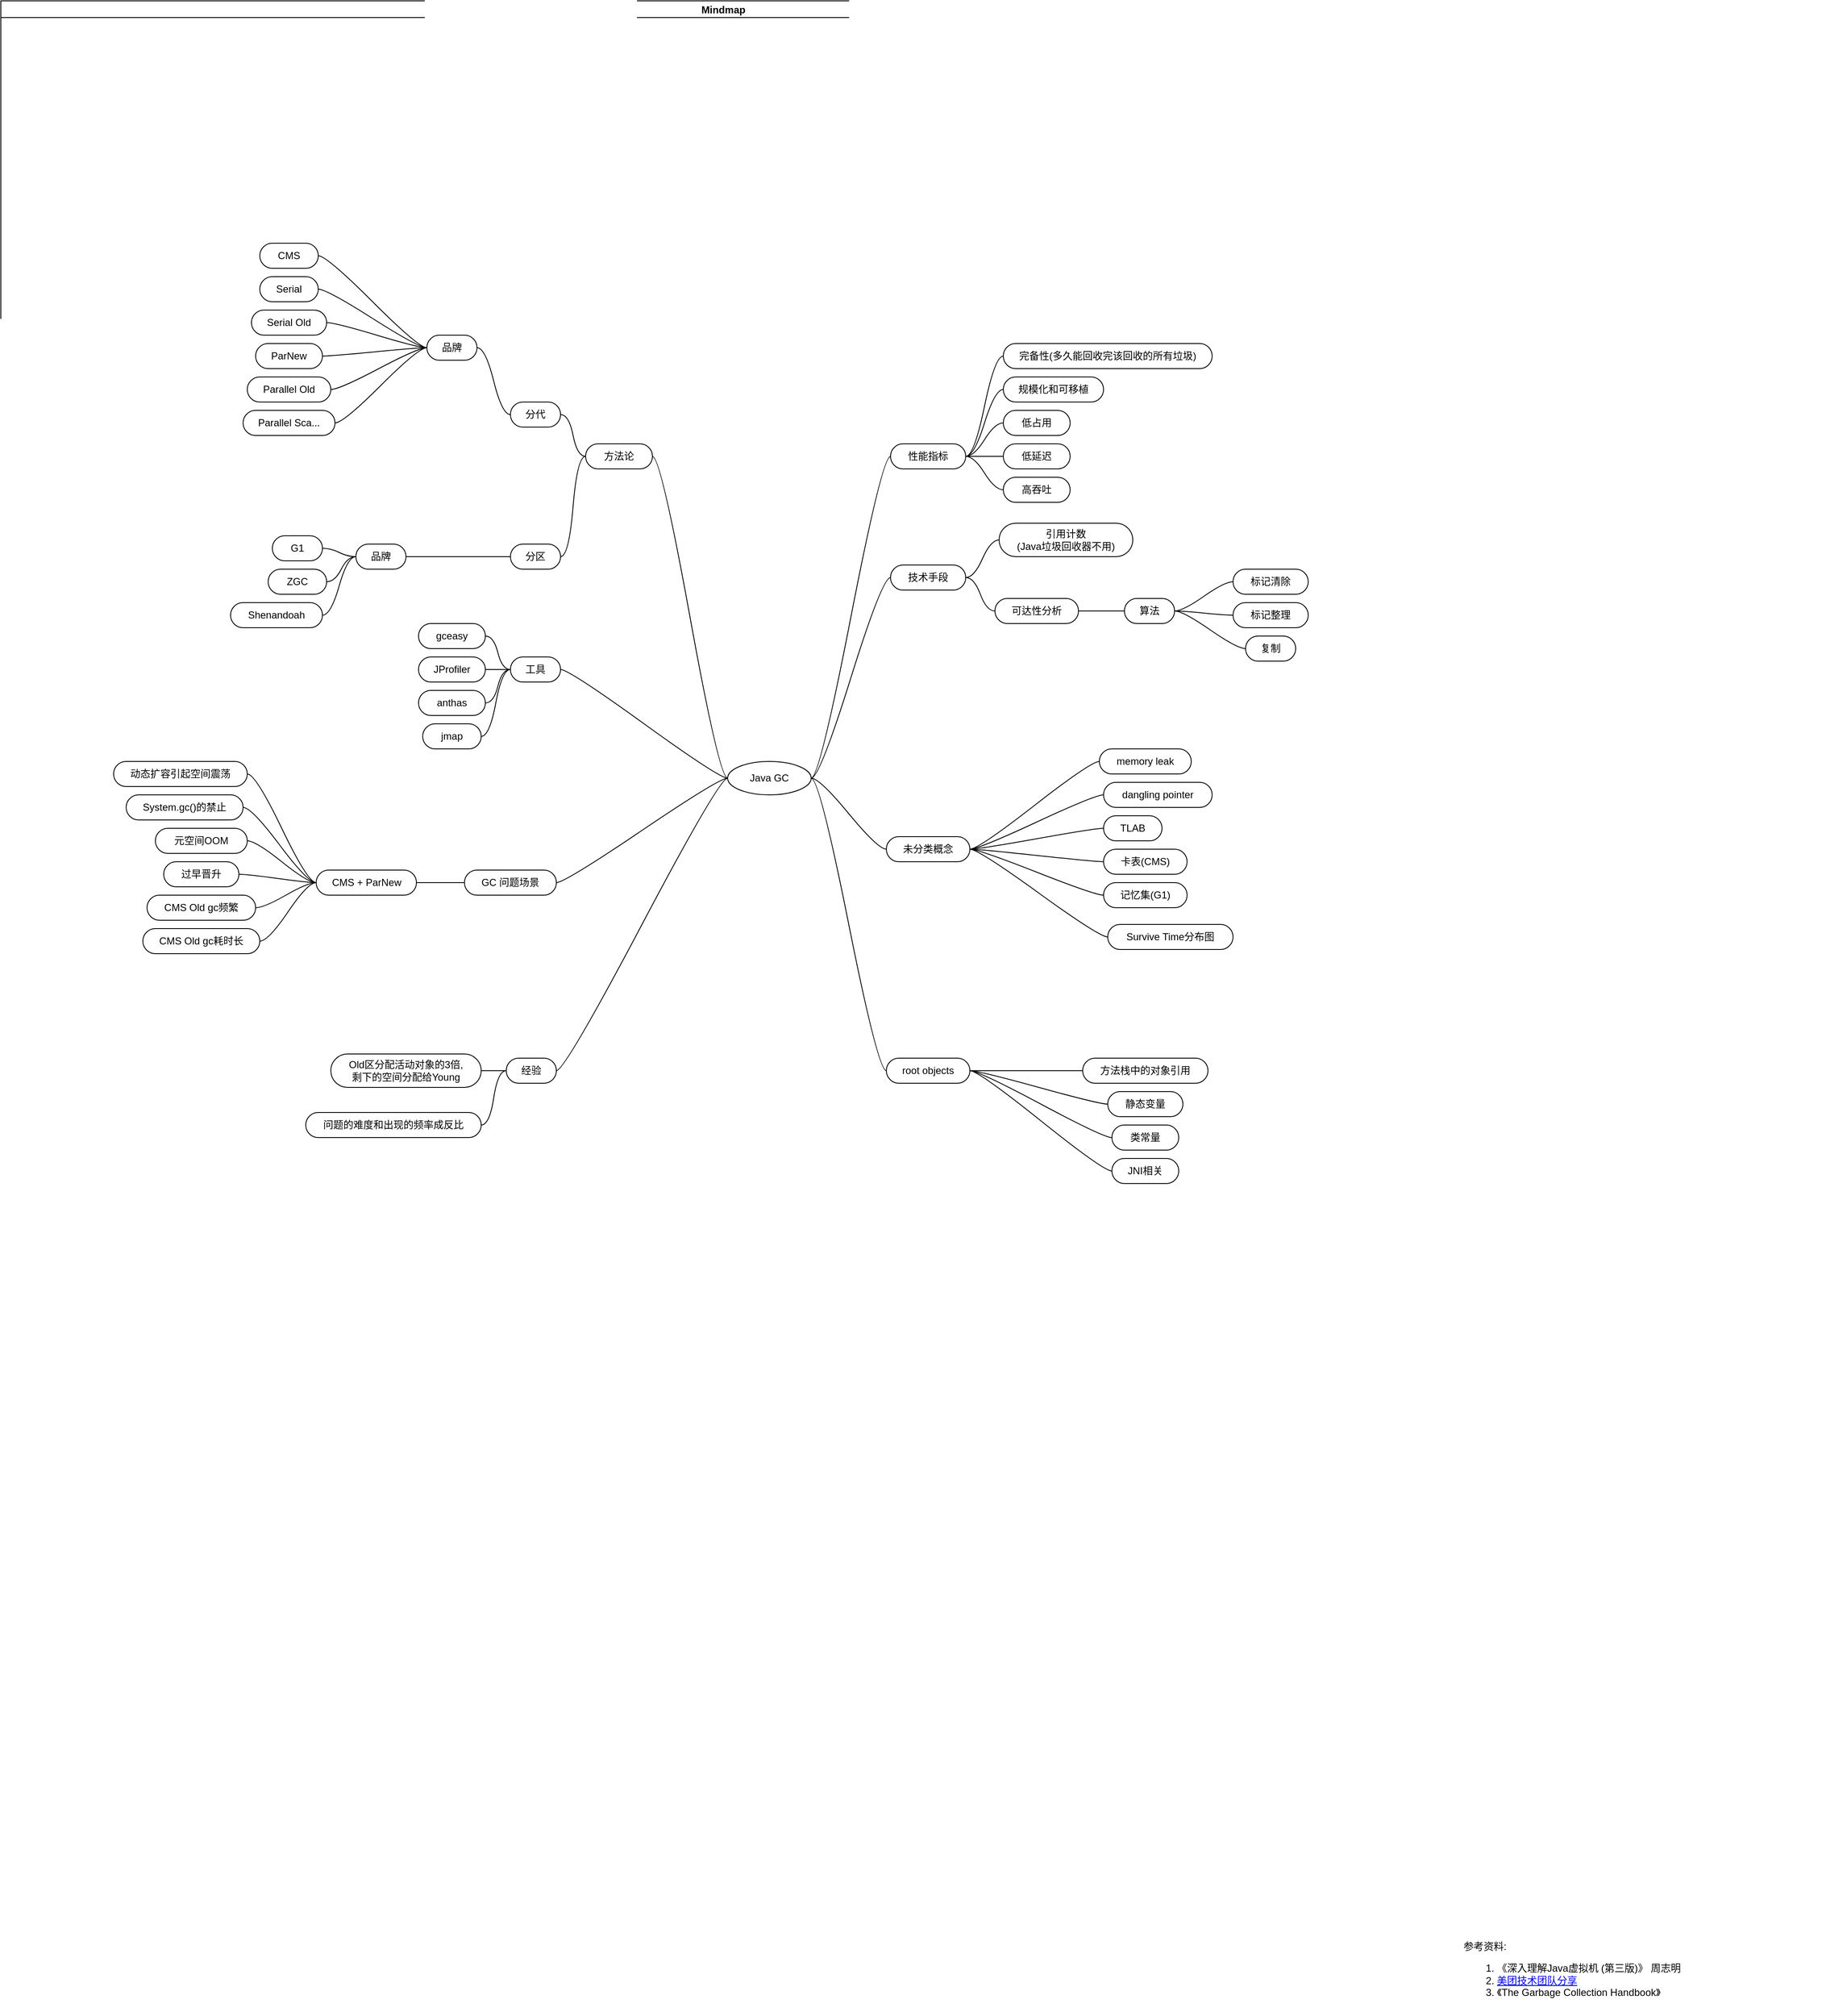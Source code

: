 <mxfile version="15.4.0" type="device" pages="3"><diagram name="intro" id="58cdce13-f638-feb5-8d6f-7d28b1aa9fa0"><mxGraphModel dx="2677" dy="1983" grid="1" gridSize="10" guides="1" tooltips="1" connect="1" arrows="1" fold="1" page="1" pageScale="1" pageWidth="1100" pageHeight="850" background="none" math="0" shadow="0"><root><mxCell id="0"/><mxCell id="1" parent="0"/><mxCell id="cAruSZGuywJa2hNdIPKI-1" value="Mindmap" style="swimlane;startSize=20;horizontal=1;containerType=tree;" parent="1" vertex="1"><mxGeometry x="-600" y="-730" width="1730" height="1540" as="geometry"><mxRectangle x="-260" y="10" width="90" height="20" as="alternateBounds"/></mxGeometry></mxCell><mxCell id="cAruSZGuywJa2hNdIPKI-2" value="" style="edgeStyle=entityRelationEdgeStyle;startArrow=none;endArrow=none;segment=10;curved=1;rounded=0;" parent="cAruSZGuywJa2hNdIPKI-1" source="cAruSZGuywJa2hNdIPKI-6" target="cAruSZGuywJa2hNdIPKI-7" edge="1"><mxGeometry relative="1" as="geometry"/></mxCell><mxCell id="cAruSZGuywJa2hNdIPKI-4" value="" style="edgeStyle=entityRelationEdgeStyle;startArrow=none;endArrow=none;segment=10;curved=1;rounded=0;" parent="cAruSZGuywJa2hNdIPKI-1" source="cAruSZGuywJa2hNdIPKI-6" target="cAruSZGuywJa2hNdIPKI-9" edge="1"><mxGeometry relative="1" as="geometry"/></mxCell><mxCell id="cAruSZGuywJa2hNdIPKI-6" value="Java GC" style="ellipse;whiteSpace=wrap;html=1;align=center;treeFolding=1;treeMoving=1;newEdgeStyle={&quot;edgeStyle&quot;:&quot;entityRelationEdgeStyle&quot;,&quot;startArrow&quot;:&quot;none&quot;,&quot;endArrow&quot;:&quot;none&quot;,&quot;segment&quot;:10,&quot;curved&quot;:1};" parent="cAruSZGuywJa2hNdIPKI-1" vertex="1"><mxGeometry x="870" y="910" width="100" height="40" as="geometry"/></mxCell><mxCell id="cAruSZGuywJa2hNdIPKI-7" value="性能指标" style="whiteSpace=wrap;html=1;rounded=1;arcSize=50;align=center;verticalAlign=middle;strokeWidth=1;autosize=1;spacing=4;treeFolding=1;treeMoving=1;newEdgeStyle={&quot;edgeStyle&quot;:&quot;entityRelationEdgeStyle&quot;,&quot;startArrow&quot;:&quot;none&quot;,&quot;endArrow&quot;:&quot;none&quot;,&quot;segment&quot;:10,&quot;curved&quot;:1};" parent="cAruSZGuywJa2hNdIPKI-1" vertex="1"><mxGeometry x="1065" y="530" width="90" height="30" as="geometry"/></mxCell><mxCell id="cAruSZGuywJa2hNdIPKI-9" value="方法论" style="whiteSpace=wrap;html=1;rounded=1;arcSize=50;align=center;verticalAlign=middle;strokeWidth=1;autosize=1;spacing=4;treeFolding=1;treeMoving=1;newEdgeStyle={&quot;edgeStyle&quot;:&quot;entityRelationEdgeStyle&quot;,&quot;startArrow&quot;:&quot;none&quot;,&quot;endArrow&quot;:&quot;none&quot;,&quot;segment&quot;:10,&quot;curved&quot;:1};" parent="cAruSZGuywJa2hNdIPKI-1" vertex="1"><mxGeometry x="700" y="530" width="80" height="30" as="geometry"/></mxCell><mxCell id="cAruSZGuywJa2hNdIPKI-20" value="" style="edgeStyle=entityRelationEdgeStyle;startArrow=none;endArrow=none;segment=10;curved=1;rounded=0;" parent="cAruSZGuywJa2hNdIPKI-1" source="cAruSZGuywJa2hNdIPKI-7" target="cAruSZGuywJa2hNdIPKI-21" edge="1"><mxGeometry relative="1" as="geometry"><mxPoint x="1015" y="940" as="sourcePoint"/></mxGeometry></mxCell><mxCell id="cAruSZGuywJa2hNdIPKI-21" value="低延迟" style="whiteSpace=wrap;html=1;rounded=1;arcSize=50;align=center;verticalAlign=middle;strokeWidth=1;autosize=1;spacing=4;treeFolding=1;treeMoving=1;newEdgeStyle={&quot;edgeStyle&quot;:&quot;entityRelationEdgeStyle&quot;,&quot;startArrow&quot;:&quot;none&quot;,&quot;endArrow&quot;:&quot;none&quot;,&quot;segment&quot;:10,&quot;curved&quot;:1};" parent="cAruSZGuywJa2hNdIPKI-1" vertex="1"><mxGeometry x="1200" y="530" width="80" height="30" as="geometry"/></mxCell><mxCell id="cAruSZGuywJa2hNdIPKI-22" value="" style="edgeStyle=entityRelationEdgeStyle;startArrow=none;endArrow=none;segment=10;curved=1;rounded=0;" parent="cAruSZGuywJa2hNdIPKI-1" source="cAruSZGuywJa2hNdIPKI-7" target="cAruSZGuywJa2hNdIPKI-23" edge="1"><mxGeometry relative="1" as="geometry"><mxPoint x="1185" y="795" as="sourcePoint"/></mxGeometry></mxCell><mxCell id="cAruSZGuywJa2hNdIPKI-23" value="高吞吐" style="whiteSpace=wrap;html=1;rounded=1;arcSize=50;align=center;verticalAlign=middle;strokeWidth=1;autosize=1;spacing=4;treeFolding=1;treeMoving=1;newEdgeStyle={&quot;edgeStyle&quot;:&quot;entityRelationEdgeStyle&quot;,&quot;startArrow&quot;:&quot;none&quot;,&quot;endArrow&quot;:&quot;none&quot;,&quot;segment&quot;:10,&quot;curved&quot;:1};" parent="cAruSZGuywJa2hNdIPKI-1" vertex="1"><mxGeometry x="1200" y="570" width="80" height="30" as="geometry"/></mxCell><mxCell id="cAruSZGuywJa2hNdIPKI-24" value="" style="edgeStyle=entityRelationEdgeStyle;startArrow=none;endArrow=none;segment=10;curved=1;rounded=0;" parent="cAruSZGuywJa2hNdIPKI-1" source="cAruSZGuywJa2hNdIPKI-7" target="cAruSZGuywJa2hNdIPKI-25" edge="1"><mxGeometry relative="1" as="geometry"><mxPoint x="1185" y="745" as="sourcePoint"/></mxGeometry></mxCell><mxCell id="cAruSZGuywJa2hNdIPKI-25" value="低占用" style="whiteSpace=wrap;html=1;rounded=1;arcSize=50;align=center;verticalAlign=middle;strokeWidth=1;autosize=1;spacing=4;treeFolding=1;treeMoving=1;newEdgeStyle={&quot;edgeStyle&quot;:&quot;entityRelationEdgeStyle&quot;,&quot;startArrow&quot;:&quot;none&quot;,&quot;endArrow&quot;:&quot;none&quot;,&quot;segment&quot;:10,&quot;curved&quot;:1};" parent="cAruSZGuywJa2hNdIPKI-1" vertex="1"><mxGeometry x="1200" y="490" width="80" height="30" as="geometry"/></mxCell><mxCell id="cAruSZGuywJa2hNdIPKI-34" value="" style="edgeStyle=entityRelationEdgeStyle;startArrow=none;endArrow=none;segment=10;curved=1;rounded=0;" parent="cAruSZGuywJa2hNdIPKI-1" source="cAruSZGuywJa2hNdIPKI-6" target="cAruSZGuywJa2hNdIPKI-35" edge="1"><mxGeometry relative="1" as="geometry"><mxPoint x="930" y="890" as="sourcePoint"/></mxGeometry></mxCell><mxCell id="cAruSZGuywJa2hNdIPKI-35" value="技术手段" style="whiteSpace=wrap;html=1;rounded=1;arcSize=50;align=center;verticalAlign=middle;strokeWidth=1;autosize=1;spacing=4;treeFolding=1;treeMoving=1;newEdgeStyle={&quot;edgeStyle&quot;:&quot;entityRelationEdgeStyle&quot;,&quot;startArrow&quot;:&quot;none&quot;,&quot;endArrow&quot;:&quot;none&quot;,&quot;segment&quot;:10,&quot;curved&quot;:1};" parent="cAruSZGuywJa2hNdIPKI-1" vertex="1"><mxGeometry x="1065" y="675" width="90" height="30" as="geometry"/></mxCell><mxCell id="cAruSZGuywJa2hNdIPKI-36" value="" style="edgeStyle=entityRelationEdgeStyle;startArrow=none;endArrow=none;segment=10;curved=1;rounded=0;" parent="cAruSZGuywJa2hNdIPKI-1" source="cAruSZGuywJa2hNdIPKI-35" target="cAruSZGuywJa2hNdIPKI-37" edge="1"><mxGeometry relative="1" as="geometry"><mxPoint x="1015" y="890" as="sourcePoint"/></mxGeometry></mxCell><mxCell id="cAruSZGuywJa2hNdIPKI-37" value="引用计数&lt;br&gt;(Java垃圾回收器不用)" style="whiteSpace=wrap;html=1;rounded=1;arcSize=50;align=center;verticalAlign=middle;strokeWidth=1;autosize=1;spacing=4;treeFolding=1;treeMoving=1;newEdgeStyle={&quot;edgeStyle&quot;:&quot;entityRelationEdgeStyle&quot;,&quot;startArrow&quot;:&quot;none&quot;,&quot;endArrow&quot;:&quot;none&quot;,&quot;segment&quot;:10,&quot;curved&quot;:1};" parent="cAruSZGuywJa2hNdIPKI-1" vertex="1"><mxGeometry x="1195" y="625" width="160" height="40" as="geometry"/></mxCell><mxCell id="cAruSZGuywJa2hNdIPKI-38" value="" style="edgeStyle=entityRelationEdgeStyle;startArrow=none;endArrow=none;segment=10;curved=1;rounded=0;" parent="cAruSZGuywJa2hNdIPKI-1" source="cAruSZGuywJa2hNdIPKI-35" target="cAruSZGuywJa2hNdIPKI-39" edge="1"><mxGeometry relative="1" as="geometry"><mxPoint x="1185" y="890" as="sourcePoint"/></mxGeometry></mxCell><mxCell id="cAruSZGuywJa2hNdIPKI-39" value="可达性分析" style="whiteSpace=wrap;html=1;rounded=1;arcSize=50;align=center;verticalAlign=middle;strokeWidth=1;autosize=1;spacing=4;treeFolding=1;treeMoving=1;newEdgeStyle={&quot;edgeStyle&quot;:&quot;entityRelationEdgeStyle&quot;,&quot;startArrow&quot;:&quot;none&quot;,&quot;endArrow&quot;:&quot;none&quot;,&quot;segment&quot;:10,&quot;curved&quot;:1};" parent="cAruSZGuywJa2hNdIPKI-1" vertex="1"><mxGeometry x="1190" y="715" width="100" height="30" as="geometry"/></mxCell><mxCell id="cAruSZGuywJa2hNdIPKI-58" value="" style="edgeStyle=entityRelationEdgeStyle;startArrow=none;endArrow=none;segment=10;curved=1;rounded=0;" parent="cAruSZGuywJa2hNdIPKI-1" source="cAruSZGuywJa2hNdIPKI-6" target="cAruSZGuywJa2hNdIPKI-59" edge="1"><mxGeometry relative="1" as="geometry"><mxPoint x="930" y="890" as="sourcePoint"/></mxGeometry></mxCell><mxCell id="cAruSZGuywJa2hNdIPKI-59" value="未分类概念" style="whiteSpace=wrap;html=1;rounded=1;arcSize=50;align=center;verticalAlign=middle;strokeWidth=1;autosize=1;spacing=4;treeFolding=1;treeMoving=1;newEdgeStyle={&quot;edgeStyle&quot;:&quot;entityRelationEdgeStyle&quot;,&quot;startArrow&quot;:&quot;none&quot;,&quot;endArrow&quot;:&quot;none&quot;,&quot;segment&quot;:10,&quot;curved&quot;:1};" parent="cAruSZGuywJa2hNdIPKI-1" vertex="1"><mxGeometry x="1060" y="1000" width="100" height="30" as="geometry"/></mxCell><mxCell id="cAruSZGuywJa2hNdIPKI-64" value="" style="edgeStyle=entityRelationEdgeStyle;startArrow=none;endArrow=none;segment=10;curved=1;rounded=0;" parent="cAruSZGuywJa2hNdIPKI-1" source="cAruSZGuywJa2hNdIPKI-59" target="cAruSZGuywJa2hNdIPKI-65" edge="1"><mxGeometry relative="1" as="geometry"><mxPoint x="1185" y="1215" as="sourcePoint"/></mxGeometry></mxCell><mxCell id="cAruSZGuywJa2hNdIPKI-65" value="卡表(CMS)" style="whiteSpace=wrap;html=1;rounded=1;arcSize=50;align=center;verticalAlign=middle;strokeWidth=1;autosize=1;spacing=4;treeFolding=1;treeMoving=1;newEdgeStyle={&quot;edgeStyle&quot;:&quot;entityRelationEdgeStyle&quot;,&quot;startArrow&quot;:&quot;none&quot;,&quot;endArrow&quot;:&quot;none&quot;,&quot;segment&quot;:10,&quot;curved&quot;:1};" parent="cAruSZGuywJa2hNdIPKI-1" vertex="1"><mxGeometry x="1320" y="1015" width="100" height="30" as="geometry"/></mxCell><mxCell id="cAruSZGuywJa2hNdIPKI-66" value="" style="edgeStyle=entityRelationEdgeStyle;startArrow=none;endArrow=none;segment=10;curved=1;rounded=0;" parent="cAruSZGuywJa2hNdIPKI-1" source="cAruSZGuywJa2hNdIPKI-59" target="cAruSZGuywJa2hNdIPKI-67" edge="1"><mxGeometry relative="1" as="geometry"><mxPoint x="1185" y="1215" as="sourcePoint"/></mxGeometry></mxCell><mxCell id="cAruSZGuywJa2hNdIPKI-67" value="TLAB" style="whiteSpace=wrap;html=1;rounded=1;arcSize=50;align=center;verticalAlign=middle;strokeWidth=1;autosize=1;spacing=4;treeFolding=1;treeMoving=1;newEdgeStyle={&quot;edgeStyle&quot;:&quot;entityRelationEdgeStyle&quot;,&quot;startArrow&quot;:&quot;none&quot;,&quot;endArrow&quot;:&quot;none&quot;,&quot;segment&quot;:10,&quot;curved&quot;:1};" parent="cAruSZGuywJa2hNdIPKI-1" vertex="1"><mxGeometry x="1320" y="975" width="70" height="30" as="geometry"/></mxCell><mxCell id="cAruSZGuywJa2hNdIPKI-68" value="" style="edgeStyle=entityRelationEdgeStyle;startArrow=none;endArrow=none;segment=10;curved=1;rounded=0;exitX=0;exitY=0.5;exitDx=0;exitDy=0;" parent="cAruSZGuywJa2hNdIPKI-1" source="cAruSZGuywJa2hNdIPKI-98" target="cAruSZGuywJa2hNdIPKI-69" edge="1"><mxGeometry relative="1" as="geometry"><mxPoint x="670" y="450" as="sourcePoint"/></mxGeometry></mxCell><mxCell id="cAruSZGuywJa2hNdIPKI-69" value="品牌" style="whiteSpace=wrap;html=1;rounded=1;arcSize=50;align=center;verticalAlign=middle;strokeWidth=1;autosize=1;spacing=4;treeFolding=1;treeMoving=1;newEdgeStyle={&quot;edgeStyle&quot;:&quot;entityRelationEdgeStyle&quot;,&quot;startArrow&quot;:&quot;none&quot;,&quot;endArrow&quot;:&quot;none&quot;,&quot;segment&quot;:10,&quot;curved&quot;:1};" parent="cAruSZGuywJa2hNdIPKI-1" vertex="1"><mxGeometry x="510" y="400" width="60" height="30" as="geometry"/></mxCell><mxCell id="cAruSZGuywJa2hNdIPKI-70" value="" style="edgeStyle=entityRelationEdgeStyle;startArrow=none;endArrow=none;segment=10;curved=1;rounded=0;exitX=0;exitY=0.5;exitDx=0;exitDy=0;" parent="cAruSZGuywJa2hNdIPKI-1" source="cAruSZGuywJa2hNdIPKI-110" target="cAruSZGuywJa2hNdIPKI-71" edge="1"><mxGeometry relative="1" as="geometry"><mxPoint x="630" y="695" as="sourcePoint"/></mxGeometry></mxCell><mxCell id="cAruSZGuywJa2hNdIPKI-71" value="品牌" style="whiteSpace=wrap;html=1;rounded=1;arcSize=50;align=center;verticalAlign=middle;strokeWidth=1;autosize=1;spacing=4;treeFolding=1;treeMoving=1;newEdgeStyle={&quot;edgeStyle&quot;:&quot;entityRelationEdgeStyle&quot;,&quot;startArrow&quot;:&quot;none&quot;,&quot;endArrow&quot;:&quot;none&quot;,&quot;segment&quot;:10,&quot;curved&quot;:1};" parent="cAruSZGuywJa2hNdIPKI-1" vertex="1"><mxGeometry x="425" y="650" width="60" height="30" as="geometry"/></mxCell><mxCell id="cAruSZGuywJa2hNdIPKI-72" value="" style="edgeStyle=entityRelationEdgeStyle;startArrow=none;endArrow=none;segment=10;curved=1;rounded=0;" parent="cAruSZGuywJa2hNdIPKI-1" source="cAruSZGuywJa2hNdIPKI-69" target="cAruSZGuywJa2hNdIPKI-73" edge="1"><mxGeometry relative="1" as="geometry"><mxPoint x="440" y="585" as="sourcePoint"/></mxGeometry></mxCell><mxCell id="cAruSZGuywJa2hNdIPKI-73" value="ParNew" style="whiteSpace=wrap;html=1;rounded=1;arcSize=50;align=center;verticalAlign=middle;strokeWidth=1;autosize=1;spacing=4;treeFolding=1;treeMoving=1;newEdgeStyle={&quot;edgeStyle&quot;:&quot;entityRelationEdgeStyle&quot;,&quot;startArrow&quot;:&quot;none&quot;,&quot;endArrow&quot;:&quot;none&quot;,&quot;segment&quot;:10,&quot;curved&quot;:1};" parent="cAruSZGuywJa2hNdIPKI-1" vertex="1"><mxGeometry x="305" y="410" width="80" height="30" as="geometry"/></mxCell><mxCell id="cAruSZGuywJa2hNdIPKI-74" value="" style="edgeStyle=entityRelationEdgeStyle;startArrow=none;endArrow=none;segment=10;curved=1;rounded=0;" parent="cAruSZGuywJa2hNdIPKI-1" source="cAruSZGuywJa2hNdIPKI-69" target="cAruSZGuywJa2hNdIPKI-75" edge="1"><mxGeometry relative="1" as="geometry"><mxPoint x="340" y="585" as="sourcePoint"/></mxGeometry></mxCell><mxCell id="cAruSZGuywJa2hNdIPKI-75" value="Serial Old" style="whiteSpace=wrap;html=1;rounded=1;arcSize=50;align=center;verticalAlign=middle;strokeWidth=1;autosize=1;spacing=4;treeFolding=1;treeMoving=1;newEdgeStyle={&quot;edgeStyle&quot;:&quot;entityRelationEdgeStyle&quot;,&quot;startArrow&quot;:&quot;none&quot;,&quot;endArrow&quot;:&quot;none&quot;,&quot;segment&quot;:10,&quot;curved&quot;:1};" parent="cAruSZGuywJa2hNdIPKI-1" vertex="1"><mxGeometry x="300" y="370" width="90" height="30" as="geometry"/></mxCell><mxCell id="cAruSZGuywJa2hNdIPKI-76" value="" style="edgeStyle=entityRelationEdgeStyle;startArrow=none;endArrow=none;segment=10;curved=1;rounded=0;" parent="cAruSZGuywJa2hNdIPKI-1" source="cAruSZGuywJa2hNdIPKI-69" target="cAruSZGuywJa2hNdIPKI-77" edge="1"><mxGeometry relative="1" as="geometry"><mxPoint x="340" y="585" as="sourcePoint"/></mxGeometry></mxCell><mxCell id="cAruSZGuywJa2hNdIPKI-77" value="Serial" style="whiteSpace=wrap;html=1;rounded=1;arcSize=50;align=center;verticalAlign=middle;strokeWidth=1;autosize=1;spacing=4;treeFolding=1;treeMoving=1;newEdgeStyle={&quot;edgeStyle&quot;:&quot;entityRelationEdgeStyle&quot;,&quot;startArrow&quot;:&quot;none&quot;,&quot;endArrow&quot;:&quot;none&quot;,&quot;segment&quot;:10,&quot;curved&quot;:1};" parent="cAruSZGuywJa2hNdIPKI-1" vertex="1"><mxGeometry x="310" y="330" width="70" height="30" as="geometry"/></mxCell><mxCell id="cAruSZGuywJa2hNdIPKI-78" value="" style="edgeStyle=entityRelationEdgeStyle;startArrow=none;endArrow=none;segment=10;curved=1;rounded=0;" parent="cAruSZGuywJa2hNdIPKI-1" source="cAruSZGuywJa2hNdIPKI-69" target="cAruSZGuywJa2hNdIPKI-79" edge="1"><mxGeometry relative="1" as="geometry"><mxPoint x="340" y="585" as="sourcePoint"/></mxGeometry></mxCell><mxCell id="cAruSZGuywJa2hNdIPKI-79" value="CMS" style="whiteSpace=wrap;html=1;rounded=1;arcSize=50;align=center;verticalAlign=middle;strokeWidth=1;autosize=1;spacing=4;treeFolding=1;treeMoving=1;newEdgeStyle={&quot;edgeStyle&quot;:&quot;entityRelationEdgeStyle&quot;,&quot;startArrow&quot;:&quot;none&quot;,&quot;endArrow&quot;:&quot;none&quot;,&quot;segment&quot;:10,&quot;curved&quot;:1};" parent="cAruSZGuywJa2hNdIPKI-1" vertex="1"><mxGeometry x="310" y="290" width="70" height="30" as="geometry"/></mxCell><mxCell id="cAruSZGuywJa2hNdIPKI-82" value="" style="edgeStyle=entityRelationEdgeStyle;startArrow=none;endArrow=none;segment=10;curved=1;rounded=0;" parent="cAruSZGuywJa2hNdIPKI-1" source="cAruSZGuywJa2hNdIPKI-71" target="cAruSZGuywJa2hNdIPKI-83" edge="1"><mxGeometry relative="1" as="geometry"><mxPoint x="305" y="675" as="sourcePoint"/></mxGeometry></mxCell><mxCell id="cAruSZGuywJa2hNdIPKI-83" value="G1" style="whiteSpace=wrap;html=1;rounded=1;arcSize=50;align=center;verticalAlign=middle;strokeWidth=1;autosize=1;spacing=4;treeFolding=1;treeMoving=1;newEdgeStyle={&quot;edgeStyle&quot;:&quot;entityRelationEdgeStyle&quot;,&quot;startArrow&quot;:&quot;none&quot;,&quot;endArrow&quot;:&quot;none&quot;,&quot;segment&quot;:10,&quot;curved&quot;:1};" parent="cAruSZGuywJa2hNdIPKI-1" vertex="1"><mxGeometry x="325" y="640" width="60" height="30" as="geometry"/></mxCell><mxCell id="cAruSZGuywJa2hNdIPKI-84" value="" style="edgeStyle=entityRelationEdgeStyle;startArrow=none;endArrow=none;segment=10;curved=1;rounded=0;" parent="cAruSZGuywJa2hNdIPKI-1" source="cAruSZGuywJa2hNdIPKI-69" target="cAruSZGuywJa2hNdIPKI-85" edge="1"><mxGeometry relative="1" as="geometry"><mxPoint x="340" y="485" as="sourcePoint"/></mxGeometry></mxCell><mxCell id="cAruSZGuywJa2hNdIPKI-85" value="Parallel Old" style="whiteSpace=wrap;html=1;rounded=1;arcSize=50;align=center;verticalAlign=middle;strokeWidth=1;autosize=1;spacing=4;treeFolding=1;treeMoving=1;newEdgeStyle={&quot;edgeStyle&quot;:&quot;entityRelationEdgeStyle&quot;,&quot;startArrow&quot;:&quot;none&quot;,&quot;endArrow&quot;:&quot;none&quot;,&quot;segment&quot;:10,&quot;curved&quot;:1};" parent="cAruSZGuywJa2hNdIPKI-1" vertex="1"><mxGeometry x="295" y="450" width="100" height="30" as="geometry"/></mxCell><mxCell id="cAruSZGuywJa2hNdIPKI-86" value="" style="edgeStyle=entityRelationEdgeStyle;startArrow=none;endArrow=none;segment=10;curved=1;rounded=0;" parent="cAruSZGuywJa2hNdIPKI-1" source="cAruSZGuywJa2hNdIPKI-69" target="cAruSZGuywJa2hNdIPKI-87" edge="1"><mxGeometry relative="1" as="geometry"><mxPoint x="340" y="485" as="sourcePoint"/></mxGeometry></mxCell><mxCell id="cAruSZGuywJa2hNdIPKI-87" value="Parallel Sca..." style="whiteSpace=wrap;html=1;rounded=1;arcSize=50;align=center;verticalAlign=middle;strokeWidth=1;autosize=1;spacing=4;treeFolding=1;treeMoving=1;newEdgeStyle={&quot;edgeStyle&quot;:&quot;entityRelationEdgeStyle&quot;,&quot;startArrow&quot;:&quot;none&quot;,&quot;endArrow&quot;:&quot;none&quot;,&quot;segment&quot;:10,&quot;curved&quot;:1};" parent="cAruSZGuywJa2hNdIPKI-1" vertex="1"><mxGeometry x="290" y="490" width="110" height="30" as="geometry"/></mxCell><mxCell id="cAruSZGuywJa2hNdIPKI-88" value="" style="edgeStyle=entityRelationEdgeStyle;startArrow=none;endArrow=none;segment=10;curved=1;rounded=0;" parent="cAruSZGuywJa2hNdIPKI-1" source="cAruSZGuywJa2hNdIPKI-71" target="cAruSZGuywJa2hNdIPKI-89" edge="1"><mxGeometry relative="1" as="geometry"><mxPoint x="205" y="715" as="sourcePoint"/></mxGeometry></mxCell><mxCell id="cAruSZGuywJa2hNdIPKI-89" value="ZGC" style="whiteSpace=wrap;html=1;rounded=1;arcSize=50;align=center;verticalAlign=middle;strokeWidth=1;autosize=1;spacing=4;treeFolding=1;treeMoving=1;newEdgeStyle={&quot;edgeStyle&quot;:&quot;entityRelationEdgeStyle&quot;,&quot;startArrow&quot;:&quot;none&quot;,&quot;endArrow&quot;:&quot;none&quot;,&quot;segment&quot;:10,&quot;curved&quot;:1};" parent="cAruSZGuywJa2hNdIPKI-1" vertex="1"><mxGeometry x="320" y="680" width="70" height="30" as="geometry"/></mxCell><mxCell id="cAruSZGuywJa2hNdIPKI-90" value="" style="edgeStyle=entityRelationEdgeStyle;startArrow=none;endArrow=none;segment=10;curved=1;rounded=0;" parent="cAruSZGuywJa2hNdIPKI-1" source="cAruSZGuywJa2hNdIPKI-71" target="cAruSZGuywJa2hNdIPKI-91" edge="1"><mxGeometry relative="1" as="geometry"><mxPoint x="205" y="715" as="sourcePoint"/></mxGeometry></mxCell><mxCell id="cAruSZGuywJa2hNdIPKI-91" value="Shenandoah" style="whiteSpace=wrap;html=1;rounded=1;arcSize=50;align=center;verticalAlign=middle;strokeWidth=1;autosize=1;spacing=4;treeFolding=1;treeMoving=1;newEdgeStyle={&quot;edgeStyle&quot;:&quot;entityRelationEdgeStyle&quot;,&quot;startArrow&quot;:&quot;none&quot;,&quot;endArrow&quot;:&quot;none&quot;,&quot;segment&quot;:10,&quot;curved&quot;:1};" parent="cAruSZGuywJa2hNdIPKI-1" vertex="1"><mxGeometry x="275" y="720" width="110" height="30" as="geometry"/></mxCell><mxCell id="cAruSZGuywJa2hNdIPKI-97" value="" style="edgeStyle=entityRelationEdgeStyle;startArrow=none;endArrow=none;segment=10;curved=1;rounded=0;exitX=0;exitY=0.5;exitDx=0;exitDy=0;" parent="cAruSZGuywJa2hNdIPKI-1" source="cAruSZGuywJa2hNdIPKI-9" target="cAruSZGuywJa2hNdIPKI-98" edge="1"><mxGeometry relative="1" as="geometry"><mxPoint x="580" y="730" as="sourcePoint"/></mxGeometry></mxCell><mxCell id="cAruSZGuywJa2hNdIPKI-98" value="分代" style="whiteSpace=wrap;html=1;rounded=1;arcSize=50;align=center;verticalAlign=middle;strokeWidth=1;autosize=1;spacing=4;treeFolding=1;treeMoving=1;newEdgeStyle={&quot;edgeStyle&quot;:&quot;entityRelationEdgeStyle&quot;,&quot;startArrow&quot;:&quot;none&quot;,&quot;endArrow&quot;:&quot;none&quot;,&quot;segment&quot;:10,&quot;curved&quot;:1};" parent="cAruSZGuywJa2hNdIPKI-1" vertex="1"><mxGeometry x="610" y="480" width="60" height="30" as="geometry"/></mxCell><mxCell id="cAruSZGuywJa2hNdIPKI-109" value="" style="edgeStyle=entityRelationEdgeStyle;startArrow=none;endArrow=none;segment=10;curved=1;rounded=0;exitX=0;exitY=0.5;exitDx=0;exitDy=0;" parent="cAruSZGuywJa2hNdIPKI-1" source="cAruSZGuywJa2hNdIPKI-9" target="cAruSZGuywJa2hNdIPKI-110" edge="1"><mxGeometry relative="1" as="geometry"><mxPoint x="480" y="605" as="sourcePoint"/></mxGeometry></mxCell><mxCell id="cAruSZGuywJa2hNdIPKI-110" value="分区" style="whiteSpace=wrap;html=1;rounded=1;arcSize=50;align=center;verticalAlign=middle;strokeWidth=1;autosize=1;spacing=4;treeFolding=1;treeMoving=1;newEdgeStyle={&quot;edgeStyle&quot;:&quot;entityRelationEdgeStyle&quot;,&quot;startArrow&quot;:&quot;none&quot;,&quot;endArrow&quot;:&quot;none&quot;,&quot;segment&quot;:10,&quot;curved&quot;:1};" parent="cAruSZGuywJa2hNdIPKI-1" vertex="1"><mxGeometry x="610" y="650" width="60" height="30" as="geometry"/></mxCell><mxCell id="cAruSZGuywJa2hNdIPKI-100" value="算法" style="whiteSpace=wrap;html=1;rounded=1;arcSize=50;align=center;verticalAlign=middle;strokeWidth=1;autosize=1;spacing=4;treeFolding=1;treeMoving=1;newEdgeStyle={&quot;edgeStyle&quot;:&quot;entityRelationEdgeStyle&quot;,&quot;startArrow&quot;:&quot;none&quot;,&quot;endArrow&quot;:&quot;none&quot;,&quot;segment&quot;:10,&quot;curved&quot;:1};" parent="cAruSZGuywJa2hNdIPKI-1" vertex="1"><mxGeometry x="1345" y="715" width="60" height="30" as="geometry"/></mxCell><mxCell id="cAruSZGuywJa2hNdIPKI-103" value="" style="edgeStyle=entityRelationEdgeStyle;startArrow=none;endArrow=none;segment=10;curved=1;rounded=0;exitX=1;exitY=0.5;exitDx=0;exitDy=0;" parent="cAruSZGuywJa2hNdIPKI-1" source="cAruSZGuywJa2hNdIPKI-100" target="cAruSZGuywJa2hNdIPKI-104" edge="1"><mxGeometry relative="1" as="geometry"><mxPoint x="1425" y="475" as="sourcePoint"/></mxGeometry></mxCell><mxCell id="cAruSZGuywJa2hNdIPKI-104" value="标记清除" style="whiteSpace=wrap;html=1;rounded=1;arcSize=50;align=center;verticalAlign=middle;strokeWidth=1;autosize=1;spacing=4;treeFolding=1;treeMoving=1;newEdgeStyle={&quot;edgeStyle&quot;:&quot;entityRelationEdgeStyle&quot;,&quot;startArrow&quot;:&quot;none&quot;,&quot;endArrow&quot;:&quot;none&quot;,&quot;segment&quot;:10,&quot;curved&quot;:1};" parent="cAruSZGuywJa2hNdIPKI-1" vertex="1"><mxGeometry x="1475" y="680" width="90" height="30" as="geometry"/></mxCell><mxCell id="cAruSZGuywJa2hNdIPKI-105" value="" style="edgeStyle=entityRelationEdgeStyle;startArrow=none;endArrow=none;segment=10;curved=1;rounded=0;exitX=1;exitY=0.5;exitDx=0;exitDy=0;" parent="cAruSZGuywJa2hNdIPKI-1" source="cAruSZGuywJa2hNdIPKI-100" target="cAruSZGuywJa2hNdIPKI-106" edge="1"><mxGeometry relative="1" as="geometry"><mxPoint x="1255" y="605" as="sourcePoint"/></mxGeometry></mxCell><mxCell id="cAruSZGuywJa2hNdIPKI-106" value="标记整理" style="whiteSpace=wrap;html=1;rounded=1;arcSize=50;align=center;verticalAlign=middle;strokeWidth=1;autosize=1;spacing=4;treeFolding=1;treeMoving=1;newEdgeStyle={&quot;edgeStyle&quot;:&quot;entityRelationEdgeStyle&quot;,&quot;startArrow&quot;:&quot;none&quot;,&quot;endArrow&quot;:&quot;none&quot;,&quot;segment&quot;:10,&quot;curved&quot;:1};" parent="cAruSZGuywJa2hNdIPKI-1" vertex="1"><mxGeometry x="1475" y="720" width="90" height="30" as="geometry"/></mxCell><mxCell id="cAruSZGuywJa2hNdIPKI-107" value="" style="edgeStyle=entityRelationEdgeStyle;startArrow=none;endArrow=none;segment=10;curved=1;rounded=0;exitX=1;exitY=0.5;exitDx=0;exitDy=0;" parent="cAruSZGuywJa2hNdIPKI-1" source="cAruSZGuywJa2hNdIPKI-100" target="cAruSZGuywJa2hNdIPKI-108" edge="1"><mxGeometry relative="1" as="geometry"><mxPoint x="1255" y="605" as="sourcePoint"/></mxGeometry></mxCell><mxCell id="cAruSZGuywJa2hNdIPKI-108" value="复制" style="whiteSpace=wrap;html=1;rounded=1;arcSize=50;align=center;verticalAlign=middle;strokeWidth=1;autosize=1;spacing=4;treeFolding=1;treeMoving=1;newEdgeStyle={&quot;edgeStyle&quot;:&quot;entityRelationEdgeStyle&quot;,&quot;startArrow&quot;:&quot;none&quot;,&quot;endArrow&quot;:&quot;none&quot;,&quot;segment&quot;:10,&quot;curved&quot;:1};" parent="cAruSZGuywJa2hNdIPKI-1" vertex="1"><mxGeometry x="1490" y="760" width="60" height="30" as="geometry"/></mxCell><mxCell id="cAruSZGuywJa2hNdIPKI-99" value="" style="edgeStyle=entityRelationEdgeStyle;startArrow=none;endArrow=none;segment=10;curved=1;rounded=0;exitX=1;exitY=0.5;exitDx=0;exitDy=0;" parent="cAruSZGuywJa2hNdIPKI-1" source="cAruSZGuywJa2hNdIPKI-39" target="cAruSZGuywJa2hNdIPKI-100" edge="1"><mxGeometry relative="1" as="geometry"><mxPoint x="735" y="550" as="sourcePoint"/></mxGeometry></mxCell><mxCell id="cAruSZGuywJa2hNdIPKI-115" value="" style="edgeStyle=entityRelationEdgeStyle;startArrow=none;endArrow=none;segment=10;curved=1;rounded=0;" parent="cAruSZGuywJa2hNdIPKI-1" source="cAruSZGuywJa2hNdIPKI-6" target="cAruSZGuywJa2hNdIPKI-116" edge="1"><mxGeometry relative="1" as="geometry"><mxPoint x="540" y="650" as="sourcePoint"/></mxGeometry></mxCell><mxCell id="cAruSZGuywJa2hNdIPKI-116" value="工具" style="whiteSpace=wrap;html=1;rounded=1;arcSize=50;align=center;verticalAlign=middle;strokeWidth=1;autosize=1;spacing=4;treeFolding=1;treeMoving=1;newEdgeStyle={&quot;edgeStyle&quot;:&quot;entityRelationEdgeStyle&quot;,&quot;startArrow&quot;:&quot;none&quot;,&quot;endArrow&quot;:&quot;none&quot;,&quot;segment&quot;:10,&quot;curved&quot;:1};" parent="cAruSZGuywJa2hNdIPKI-1" vertex="1"><mxGeometry x="610" y="785" width="60" height="30" as="geometry"/></mxCell><mxCell id="cAruSZGuywJa2hNdIPKI-117" value="" style="edgeStyle=entityRelationEdgeStyle;startArrow=none;endArrow=none;segment=10;curved=1;rounded=0;" parent="cAruSZGuywJa2hNdIPKI-1" source="cAruSZGuywJa2hNdIPKI-116" target="cAruSZGuywJa2hNdIPKI-118" edge="1"><mxGeometry relative="1" as="geometry"><mxPoint x="540" y="485" as="sourcePoint"/></mxGeometry></mxCell><mxCell id="cAruSZGuywJa2hNdIPKI-118" value="JProfiler" style="whiteSpace=wrap;html=1;rounded=1;arcSize=50;align=center;verticalAlign=middle;strokeWidth=1;autosize=1;spacing=4;treeFolding=1;treeMoving=1;newEdgeStyle={&quot;edgeStyle&quot;:&quot;entityRelationEdgeStyle&quot;,&quot;startArrow&quot;:&quot;none&quot;,&quot;endArrow&quot;:&quot;none&quot;,&quot;segment&quot;:10,&quot;curved&quot;:1};" parent="cAruSZGuywJa2hNdIPKI-1" vertex="1"><mxGeometry x="500" y="785" width="80" height="30" as="geometry"/></mxCell><mxCell id="cAruSZGuywJa2hNdIPKI-119" value="" style="edgeStyle=entityRelationEdgeStyle;startArrow=none;endArrow=none;segment=10;curved=1;rounded=0;" parent="cAruSZGuywJa2hNdIPKI-1" source="cAruSZGuywJa2hNdIPKI-116" target="cAruSZGuywJa2hNdIPKI-120" edge="1"><mxGeometry relative="1" as="geometry"><mxPoint x="350" y="780" as="sourcePoint"/></mxGeometry></mxCell><mxCell id="cAruSZGuywJa2hNdIPKI-120" value="anthas" style="whiteSpace=wrap;html=1;rounded=1;arcSize=50;align=center;verticalAlign=middle;strokeWidth=1;autosize=1;spacing=4;treeFolding=1;treeMoving=1;newEdgeStyle={&quot;edgeStyle&quot;:&quot;entityRelationEdgeStyle&quot;,&quot;startArrow&quot;:&quot;none&quot;,&quot;endArrow&quot;:&quot;none&quot;,&quot;segment&quot;:10,&quot;curved&quot;:1};" parent="cAruSZGuywJa2hNdIPKI-1" vertex="1"><mxGeometry x="500" y="825" width="80" height="30" as="geometry"/></mxCell><mxCell id="cAruSZGuywJa2hNdIPKI-121" value="" style="edgeStyle=entityRelationEdgeStyle;startArrow=none;endArrow=none;segment=10;curved=1;rounded=0;" parent="cAruSZGuywJa2hNdIPKI-1" source="cAruSZGuywJa2hNdIPKI-116" target="cAruSZGuywJa2hNdIPKI-122" edge="1"><mxGeometry relative="1" as="geometry"><mxPoint x="350" y="780" as="sourcePoint"/></mxGeometry></mxCell><mxCell id="cAruSZGuywJa2hNdIPKI-122" value="gceasy" style="whiteSpace=wrap;html=1;rounded=1;arcSize=50;align=center;verticalAlign=middle;strokeWidth=1;autosize=1;spacing=4;treeFolding=1;treeMoving=1;newEdgeStyle={&quot;edgeStyle&quot;:&quot;entityRelationEdgeStyle&quot;,&quot;startArrow&quot;:&quot;none&quot;,&quot;endArrow&quot;:&quot;none&quot;,&quot;segment&quot;:10,&quot;curved&quot;:1};" parent="cAruSZGuywJa2hNdIPKI-1" vertex="1"><mxGeometry x="500" y="745" width="80" height="30" as="geometry"/></mxCell><mxCell id="cAruSZGuywJa2hNdIPKI-123" value="" style="edgeStyle=entityRelationEdgeStyle;startArrow=none;endArrow=none;segment=10;curved=1;rounded=0;exitX=0;exitY=0.5;exitDx=0;exitDy=0;" parent="cAruSZGuywJa2hNdIPKI-1" source="IFvAZ-i6jDayIpwkSmIV-26" target="cAruSZGuywJa2hNdIPKI-124" edge="1"><mxGeometry relative="1" as="geometry"><mxPoint x="540" y="670" as="sourcePoint"/></mxGeometry></mxCell><mxCell id="cAruSZGuywJa2hNdIPKI-124" value="CMS + ParNew" style="whiteSpace=wrap;html=1;rounded=1;arcSize=50;align=center;verticalAlign=middle;strokeWidth=1;autosize=1;spacing=4;treeFolding=1;treeMoving=1;newEdgeStyle={&quot;edgeStyle&quot;:&quot;entityRelationEdgeStyle&quot;,&quot;startArrow&quot;:&quot;none&quot;,&quot;endArrow&quot;:&quot;none&quot;,&quot;segment&quot;:10,&quot;curved&quot;:1};" parent="cAruSZGuywJa2hNdIPKI-1" vertex="1"><mxGeometry x="377.5" y="1040" width="120" height="30" as="geometry"/></mxCell><mxCell id="cAruSZGuywJa2hNdIPKI-125" value="" style="edgeStyle=entityRelationEdgeStyle;startArrow=none;endArrow=none;segment=10;curved=1;rounded=0;" parent="cAruSZGuywJa2hNdIPKI-1" source="cAruSZGuywJa2hNdIPKI-59" target="cAruSZGuywJa2hNdIPKI-126" edge="1"><mxGeometry relative="1" as="geometry"><mxPoint x="895" y="1015" as="sourcePoint"/></mxGeometry></mxCell><mxCell id="cAruSZGuywJa2hNdIPKI-126" value="Survive Time分布图&lt;br&gt;" style="whiteSpace=wrap;html=1;rounded=1;arcSize=50;align=center;verticalAlign=middle;strokeWidth=1;autosize=1;spacing=4;treeFolding=1;treeMoving=1;newEdgeStyle={&quot;edgeStyle&quot;:&quot;entityRelationEdgeStyle&quot;,&quot;startArrow&quot;:&quot;none&quot;,&quot;endArrow&quot;:&quot;none&quot;,&quot;segment&quot;:10,&quot;curved&quot;:1};" parent="cAruSZGuywJa2hNdIPKI-1" vertex="1"><mxGeometry x="1325" y="1105" width="150" height="30" as="geometry"/></mxCell><mxCell id="cAruSZGuywJa2hNdIPKI-127" value="" style="edgeStyle=entityRelationEdgeStyle;startArrow=none;endArrow=none;segment=10;curved=1;rounded=0;" parent="cAruSZGuywJa2hNdIPKI-1" source="cAruSZGuywJa2hNdIPKI-124" target="cAruSZGuywJa2hNdIPKI-128" edge="1"><mxGeometry relative="1" as="geometry"><mxPoint x="352.5" y="690" as="sourcePoint"/></mxGeometry></mxCell><mxCell id="cAruSZGuywJa2hNdIPKI-128" value="动态扩容引起空间震荡" style="whiteSpace=wrap;html=1;rounded=1;arcSize=50;align=center;verticalAlign=middle;strokeWidth=1;autosize=1;spacing=4;treeFolding=1;treeMoving=1;newEdgeStyle={&quot;edgeStyle&quot;:&quot;entityRelationEdgeStyle&quot;,&quot;startArrow&quot;:&quot;none&quot;,&quot;endArrow&quot;:&quot;none&quot;,&quot;segment&quot;:10,&quot;curved&quot;:1};" parent="cAruSZGuywJa2hNdIPKI-1" vertex="1"><mxGeometry x="135" y="910" width="160" height="30" as="geometry"/></mxCell><mxCell id="cAruSZGuywJa2hNdIPKI-133" value="" style="edgeStyle=entityRelationEdgeStyle;startArrow=none;endArrow=none;segment=10;curved=1;rounded=0;" parent="cAruSZGuywJa2hNdIPKI-1" source="cAruSZGuywJa2hNdIPKI-124" target="cAruSZGuywJa2hNdIPKI-134" edge="1"><mxGeometry relative="1" as="geometry"><mxPoint x="352.5" y="690" as="sourcePoint"/></mxGeometry></mxCell><mxCell id="cAruSZGuywJa2hNdIPKI-134" value="System.gc()的禁止" style="whiteSpace=wrap;html=1;rounded=1;arcSize=50;align=center;verticalAlign=middle;strokeWidth=1;autosize=1;spacing=4;treeFolding=1;treeMoving=1;newEdgeStyle={&quot;edgeStyle&quot;:&quot;entityRelationEdgeStyle&quot;,&quot;startArrow&quot;:&quot;none&quot;,&quot;endArrow&quot;:&quot;none&quot;,&quot;segment&quot;:10,&quot;curved&quot;:1};" parent="cAruSZGuywJa2hNdIPKI-1" vertex="1"><mxGeometry x="150" y="950" width="140" height="30" as="geometry"/></mxCell><mxCell id="IFvAZ-i6jDayIpwkSmIV-1" value="" style="edgeStyle=entityRelationEdgeStyle;startArrow=none;endArrow=none;segment=10;curved=1;rounded=0;" parent="cAruSZGuywJa2hNdIPKI-1" source="cAruSZGuywJa2hNdIPKI-124" target="IFvAZ-i6jDayIpwkSmIV-2" edge="1"><mxGeometry relative="1" as="geometry"><mxPoint x="352.5" y="690" as="sourcePoint"/></mxGeometry></mxCell><mxCell id="IFvAZ-i6jDayIpwkSmIV-2" value="元空间OOM" style="whiteSpace=wrap;html=1;rounded=1;arcSize=50;align=center;verticalAlign=middle;strokeWidth=1;autosize=1;spacing=4;treeFolding=1;treeMoving=1;newEdgeStyle={&quot;edgeStyle&quot;:&quot;entityRelationEdgeStyle&quot;,&quot;startArrow&quot;:&quot;none&quot;,&quot;endArrow&quot;:&quot;none&quot;,&quot;segment&quot;:10,&quot;curved&quot;:1};" parent="cAruSZGuywJa2hNdIPKI-1" vertex="1"><mxGeometry x="185" y="990" width="110" height="30" as="geometry"/></mxCell><mxCell id="IFvAZ-i6jDayIpwkSmIV-3" value="" style="edgeStyle=entityRelationEdgeStyle;startArrow=none;endArrow=none;segment=10;curved=1;rounded=0;" parent="cAruSZGuywJa2hNdIPKI-1" source="cAruSZGuywJa2hNdIPKI-124" target="IFvAZ-i6jDayIpwkSmIV-4" edge="1"><mxGeometry relative="1" as="geometry"><mxPoint x="132.5" y="1025" as="sourcePoint"/></mxGeometry></mxCell><mxCell id="IFvAZ-i6jDayIpwkSmIV-4" value="过早晋升" style="whiteSpace=wrap;html=1;rounded=1;arcSize=50;align=center;verticalAlign=middle;strokeWidth=1;autosize=1;spacing=4;treeFolding=1;treeMoving=1;newEdgeStyle={&quot;edgeStyle&quot;:&quot;entityRelationEdgeStyle&quot;,&quot;startArrow&quot;:&quot;none&quot;,&quot;endArrow&quot;:&quot;none&quot;,&quot;segment&quot;:10,&quot;curved&quot;:1};" parent="cAruSZGuywJa2hNdIPKI-1" vertex="1"><mxGeometry x="195" y="1030" width="90" height="30" as="geometry"/></mxCell><mxCell id="IFvAZ-i6jDayIpwkSmIV-5" value="" style="edgeStyle=entityRelationEdgeStyle;startArrow=none;endArrow=none;segment=10;curved=1;rounded=0;" parent="cAruSZGuywJa2hNdIPKI-1" source="cAruSZGuywJa2hNdIPKI-59" target="IFvAZ-i6jDayIpwkSmIV-6" edge="1"><mxGeometry relative="1" as="geometry"><mxPoint x="895" y="1025" as="sourcePoint"/></mxGeometry></mxCell><mxCell id="IFvAZ-i6jDayIpwkSmIV-6" value="记忆集(G1)" style="whiteSpace=wrap;html=1;rounded=1;arcSize=50;align=center;verticalAlign=middle;strokeWidth=1;autosize=1;spacing=4;treeFolding=1;treeMoving=1;newEdgeStyle={&quot;edgeStyle&quot;:&quot;entityRelationEdgeStyle&quot;,&quot;startArrow&quot;:&quot;none&quot;,&quot;endArrow&quot;:&quot;none&quot;,&quot;segment&quot;:10,&quot;curved&quot;:1};" parent="cAruSZGuywJa2hNdIPKI-1" vertex="1"><mxGeometry x="1320" y="1055" width="100" height="30" as="geometry"/></mxCell><mxCell id="IFvAZ-i6jDayIpwkSmIV-7" value="" style="edgeStyle=entityRelationEdgeStyle;startArrow=none;endArrow=none;segment=10;curved=1;rounded=0;" parent="cAruSZGuywJa2hNdIPKI-1" source="cAruSZGuywJa2hNdIPKI-6" target="IFvAZ-i6jDayIpwkSmIV-8" edge="1"><mxGeometry relative="1" as="geometry"><mxPoint x="540" y="700" as="sourcePoint"/></mxGeometry></mxCell><mxCell id="IFvAZ-i6jDayIpwkSmIV-8" value="经验" style="whiteSpace=wrap;html=1;rounded=1;arcSize=50;align=center;verticalAlign=middle;strokeWidth=1;autosize=1;spacing=4;treeFolding=1;treeMoving=1;newEdgeStyle={&quot;edgeStyle&quot;:&quot;entityRelationEdgeStyle&quot;,&quot;startArrow&quot;:&quot;none&quot;,&quot;endArrow&quot;:&quot;none&quot;,&quot;segment&quot;:10,&quot;curved&quot;:1};" parent="cAruSZGuywJa2hNdIPKI-1" vertex="1"><mxGeometry x="605" y="1265" width="60" height="30" as="geometry"/></mxCell><mxCell id="IFvAZ-i6jDayIpwkSmIV-9" value="" style="edgeStyle=entityRelationEdgeStyle;startArrow=none;endArrow=none;segment=10;curved=1;rounded=0;" parent="cAruSZGuywJa2hNdIPKI-1" source="IFvAZ-i6jDayIpwkSmIV-8" target="IFvAZ-i6jDayIpwkSmIV-10" edge="1"><mxGeometry relative="1" as="geometry"><mxPoint x="540" y="815" as="sourcePoint"/></mxGeometry></mxCell><mxCell id="IFvAZ-i6jDayIpwkSmIV-10" value="Old区分配活动对象的3倍,&lt;br&gt;剩下的空间分配给Young" style="whiteSpace=wrap;html=1;rounded=1;arcSize=50;align=center;verticalAlign=middle;strokeWidth=1;autosize=1;spacing=4;treeFolding=1;treeMoving=1;newEdgeStyle={&quot;edgeStyle&quot;:&quot;entityRelationEdgeStyle&quot;,&quot;startArrow&quot;:&quot;none&quot;,&quot;endArrow&quot;:&quot;none&quot;,&quot;segment&quot;:10,&quot;curved&quot;:1};" parent="cAruSZGuywJa2hNdIPKI-1" vertex="1"><mxGeometry x="395" y="1260" width="180" height="40" as="geometry"/></mxCell><mxCell id="IFvAZ-i6jDayIpwkSmIV-13" value="" style="edgeStyle=entityRelationEdgeStyle;startArrow=none;endArrow=none;segment=10;curved=1;rounded=0;" parent="cAruSZGuywJa2hNdIPKI-1" source="IFvAZ-i6jDayIpwkSmIV-8" target="IFvAZ-i6jDayIpwkSmIV-14" edge="1"><mxGeometry relative="1" as="geometry"><mxPoint x="345" y="1290" as="sourcePoint"/></mxGeometry></mxCell><mxCell id="IFvAZ-i6jDayIpwkSmIV-14" value="问题的难度和出现的频率成反比" style="whiteSpace=wrap;html=1;rounded=1;arcSize=50;align=center;verticalAlign=middle;strokeWidth=1;autosize=1;spacing=4;treeFolding=1;treeMoving=1;newEdgeStyle={&quot;edgeStyle&quot;:&quot;entityRelationEdgeStyle&quot;,&quot;startArrow&quot;:&quot;none&quot;,&quot;endArrow&quot;:&quot;none&quot;,&quot;segment&quot;:10,&quot;curved&quot;:1};" parent="cAruSZGuywJa2hNdIPKI-1" vertex="1"><mxGeometry x="365" y="1330" width="210" height="30" as="geometry"/></mxCell><mxCell id="IFvAZ-i6jDayIpwkSmIV-19" value="" style="edgeStyle=entityRelationEdgeStyle;startArrow=none;endArrow=none;segment=10;curved=1;rounded=0;" parent="cAruSZGuywJa2hNdIPKI-1" source="cAruSZGuywJa2hNdIPKI-124" target="IFvAZ-i6jDayIpwkSmIV-20" edge="1"><mxGeometry relative="1" as="geometry"><mxPoint x="132.5" y="1025" as="sourcePoint"/></mxGeometry></mxCell><mxCell id="IFvAZ-i6jDayIpwkSmIV-20" value="CMS Old gc频繁" style="whiteSpace=wrap;html=1;rounded=1;arcSize=50;align=center;verticalAlign=middle;strokeWidth=1;autosize=1;spacing=4;treeFolding=1;treeMoving=1;newEdgeStyle={&quot;edgeStyle&quot;:&quot;entityRelationEdgeStyle&quot;,&quot;startArrow&quot;:&quot;none&quot;,&quot;endArrow&quot;:&quot;none&quot;,&quot;segment&quot;:10,&quot;curved&quot;:1};" parent="cAruSZGuywJa2hNdIPKI-1" vertex="1"><mxGeometry x="175" y="1070" width="130" height="30" as="geometry"/></mxCell><mxCell id="IFvAZ-i6jDayIpwkSmIV-21" value="" style="edgeStyle=entityRelationEdgeStyle;startArrow=none;endArrow=none;segment=10;curved=1;rounded=0;" parent="cAruSZGuywJa2hNdIPKI-1" source="cAruSZGuywJa2hNdIPKI-116" target="IFvAZ-i6jDayIpwkSmIV-22" edge="1"><mxGeometry relative="1" as="geometry"><mxPoint x="350" y="810" as="sourcePoint"/></mxGeometry></mxCell><mxCell id="IFvAZ-i6jDayIpwkSmIV-22" value="jmap" style="whiteSpace=wrap;html=1;rounded=1;arcSize=50;align=center;verticalAlign=middle;strokeWidth=1;autosize=1;spacing=4;treeFolding=1;treeMoving=1;newEdgeStyle={&quot;edgeStyle&quot;:&quot;entityRelationEdgeStyle&quot;,&quot;startArrow&quot;:&quot;none&quot;,&quot;endArrow&quot;:&quot;none&quot;,&quot;segment&quot;:10,&quot;curved&quot;:1};" parent="cAruSZGuywJa2hNdIPKI-1" vertex="1"><mxGeometry x="505" y="865" width="70" height="30" as="geometry"/></mxCell><mxCell id="IFvAZ-i6jDayIpwkSmIV-23" value="" style="edgeStyle=entityRelationEdgeStyle;startArrow=none;endArrow=none;segment=10;curved=1;rounded=0;" parent="cAruSZGuywJa2hNdIPKI-1" source="cAruSZGuywJa2hNdIPKI-124" target="IFvAZ-i6jDayIpwkSmIV-24" edge="1"><mxGeometry relative="1" as="geometry"><mxPoint x="132.5" y="1025" as="sourcePoint"/></mxGeometry></mxCell><mxCell id="IFvAZ-i6jDayIpwkSmIV-24" value="CMS Old gc耗时长" style="whiteSpace=wrap;html=1;rounded=1;arcSize=50;align=center;verticalAlign=middle;strokeWidth=1;autosize=1;spacing=4;treeFolding=1;treeMoving=1;newEdgeStyle={&quot;edgeStyle&quot;:&quot;entityRelationEdgeStyle&quot;,&quot;startArrow&quot;:&quot;none&quot;,&quot;endArrow&quot;:&quot;none&quot;,&quot;segment&quot;:10,&quot;curved&quot;:1};" parent="cAruSZGuywJa2hNdIPKI-1" vertex="1"><mxGeometry x="170" y="1110" width="140" height="30" as="geometry"/></mxCell><mxCell id="IFvAZ-i6jDayIpwkSmIV-25" value="" style="edgeStyle=entityRelationEdgeStyle;startArrow=none;endArrow=none;segment=10;curved=1;rounded=0;" parent="cAruSZGuywJa2hNdIPKI-1" source="cAruSZGuywJa2hNdIPKI-6" target="IFvAZ-i6jDayIpwkSmIV-26" edge="1"><mxGeometry relative="1" as="geometry"><mxPoint x="540" y="700" as="sourcePoint"/></mxGeometry></mxCell><mxCell id="IFvAZ-i6jDayIpwkSmIV-26" value="GC 问题场景" style="whiteSpace=wrap;html=1;rounded=1;arcSize=50;align=center;verticalAlign=middle;strokeWidth=1;autosize=1;spacing=4;treeFolding=1;treeMoving=1;newEdgeStyle={&quot;edgeStyle&quot;:&quot;entityRelationEdgeStyle&quot;,&quot;startArrow&quot;:&quot;none&quot;,&quot;endArrow&quot;:&quot;none&quot;,&quot;segment&quot;:10,&quot;curved&quot;:1};" parent="cAruSZGuywJa2hNdIPKI-1" vertex="1"><mxGeometry x="555" y="1040" width="110" height="30" as="geometry"/></mxCell><mxCell id="EnpiMwmyZjAcFcEVhfUI-3" value="" style="edgeStyle=entityRelationEdgeStyle;startArrow=none;endArrow=none;segment=10;curved=1;rounded=0;" parent="cAruSZGuywJa2hNdIPKI-1" source="cAruSZGuywJa2hNdIPKI-59" target="EnpiMwmyZjAcFcEVhfUI-4" edge="1"><mxGeometry relative="1" as="geometry"><mxPoint x="905" y="915" as="sourcePoint"/></mxGeometry></mxCell><mxCell id="EnpiMwmyZjAcFcEVhfUI-4" value="dangling pointer" style="whiteSpace=wrap;html=1;rounded=1;arcSize=50;align=center;verticalAlign=middle;strokeWidth=1;autosize=1;spacing=4;treeFolding=1;treeMoving=1;newEdgeStyle={&quot;edgeStyle&quot;:&quot;entityRelationEdgeStyle&quot;,&quot;startArrow&quot;:&quot;none&quot;,&quot;endArrow&quot;:&quot;none&quot;,&quot;segment&quot;:10,&quot;curved&quot;:1};" parent="cAruSZGuywJa2hNdIPKI-1" vertex="1"><mxGeometry x="1320" y="935" width="130" height="30" as="geometry"/></mxCell><mxCell id="EnpiMwmyZjAcFcEVhfUI-5" value="" style="edgeStyle=entityRelationEdgeStyle;startArrow=none;endArrow=none;segment=10;curved=1;rounded=0;" parent="cAruSZGuywJa2hNdIPKI-1" source="cAruSZGuywJa2hNdIPKI-59" target="EnpiMwmyZjAcFcEVhfUI-6" edge="1"><mxGeometry relative="1" as="geometry"><mxPoint x="910" y="915" as="sourcePoint"/></mxGeometry></mxCell><mxCell id="EnpiMwmyZjAcFcEVhfUI-6" value="memory leak" style="whiteSpace=wrap;html=1;rounded=1;arcSize=50;align=center;verticalAlign=middle;strokeWidth=1;autosize=1;spacing=4;treeFolding=1;treeMoving=1;newEdgeStyle={&quot;edgeStyle&quot;:&quot;entityRelationEdgeStyle&quot;,&quot;startArrow&quot;:&quot;none&quot;,&quot;endArrow&quot;:&quot;none&quot;,&quot;segment&quot;:10,&quot;curved&quot;:1};" parent="cAruSZGuywJa2hNdIPKI-1" vertex="1"><mxGeometry x="1315" y="895" width="110" height="30" as="geometry"/></mxCell><mxCell id="_3vYrkYYIDbLqtJ8gty5-1" value="" style="edgeStyle=entityRelationEdgeStyle;startArrow=none;endArrow=none;segment=10;curved=1;rounded=0;" parent="cAruSZGuywJa2hNdIPKI-1" source="cAruSZGuywJa2hNdIPKI-7" target="_3vYrkYYIDbLqtJ8gty5-2" edge="1"><mxGeometry relative="1" as="geometry"><mxPoint x="905" y="445" as="sourcePoint"/></mxGeometry></mxCell><mxCell id="_3vYrkYYIDbLqtJ8gty5-2" value="规模化和可移植" style="whiteSpace=wrap;html=1;rounded=1;arcSize=50;align=center;verticalAlign=middle;strokeWidth=1;autosize=1;spacing=4;treeFolding=1;treeMoving=1;newEdgeStyle={&quot;edgeStyle&quot;:&quot;entityRelationEdgeStyle&quot;,&quot;startArrow&quot;:&quot;none&quot;,&quot;endArrow&quot;:&quot;none&quot;,&quot;segment&quot;:10,&quot;curved&quot;:1};" parent="cAruSZGuywJa2hNdIPKI-1" vertex="1"><mxGeometry x="1200" y="450" width="120" height="30" as="geometry"/></mxCell><mxCell id="_3vYrkYYIDbLqtJ8gty5-3" value="" style="edgeStyle=entityRelationEdgeStyle;startArrow=none;endArrow=none;segment=10;curved=1;rounded=0;" parent="cAruSZGuywJa2hNdIPKI-1" source="cAruSZGuywJa2hNdIPKI-7" target="_3vYrkYYIDbLqtJ8gty5-4" edge="1"><mxGeometry relative="1" as="geometry"><mxPoint x="905" y="445" as="sourcePoint"/></mxGeometry></mxCell><mxCell id="_3vYrkYYIDbLqtJ8gty5-4" value="完备性(多久能回收完该回收的所有垃圾)" style="whiteSpace=wrap;html=1;rounded=1;arcSize=50;align=center;verticalAlign=middle;strokeWidth=1;autosize=1;spacing=4;treeFolding=1;treeMoving=1;newEdgeStyle={&quot;edgeStyle&quot;:&quot;entityRelationEdgeStyle&quot;,&quot;startArrow&quot;:&quot;none&quot;,&quot;endArrow&quot;:&quot;none&quot;,&quot;segment&quot;:10,&quot;curved&quot;:1};" parent="cAruSZGuywJa2hNdIPKI-1" vertex="1"><mxGeometry x="1200" y="410" width="250" height="30" as="geometry"/></mxCell><mxCell id="_3vYrkYYIDbLqtJ8gty5-5" value="" style="edgeStyle=entityRelationEdgeStyle;startArrow=none;endArrow=none;segment=10;curved=1;rounded=0;" parent="cAruSZGuywJa2hNdIPKI-1" source="cAruSZGuywJa2hNdIPKI-6" target="_3vYrkYYIDbLqtJ8gty5-6" edge="1"><mxGeometry relative="1" as="geometry"><mxPoint x="650" y="590" as="sourcePoint"/></mxGeometry></mxCell><mxCell id="_3vYrkYYIDbLqtJ8gty5-6" value="root objects" style="whiteSpace=wrap;html=1;rounded=1;arcSize=50;align=center;verticalAlign=middle;strokeWidth=1;autosize=1;spacing=4;treeFolding=1;treeMoving=1;newEdgeStyle={&quot;edgeStyle&quot;:&quot;entityRelationEdgeStyle&quot;,&quot;startArrow&quot;:&quot;none&quot;,&quot;endArrow&quot;:&quot;none&quot;,&quot;segment&quot;:10,&quot;curved&quot;:1};" parent="cAruSZGuywJa2hNdIPKI-1" vertex="1"><mxGeometry x="1060" y="1265" width="100" height="30" as="geometry"/></mxCell><mxCell id="_3vYrkYYIDbLqtJ8gty5-7" value="" style="edgeStyle=entityRelationEdgeStyle;startArrow=none;endArrow=none;segment=10;curved=1;rounded=0;" parent="cAruSZGuywJa2hNdIPKI-1" source="_3vYrkYYIDbLqtJ8gty5-6" target="_3vYrkYYIDbLqtJ8gty5-8" edge="1"><mxGeometry relative="1" as="geometry"><mxPoint x="735" y="590" as="sourcePoint"/></mxGeometry></mxCell><mxCell id="_3vYrkYYIDbLqtJ8gty5-8" value="方法栈中的对象引用" style="whiteSpace=wrap;html=1;rounded=1;arcSize=50;align=center;verticalAlign=middle;strokeWidth=1;autosize=1;spacing=4;treeFolding=1;treeMoving=1;newEdgeStyle={&quot;edgeStyle&quot;:&quot;entityRelationEdgeStyle&quot;,&quot;startArrow&quot;:&quot;none&quot;,&quot;endArrow&quot;:&quot;none&quot;,&quot;segment&quot;:10,&quot;curved&quot;:1};" parent="cAruSZGuywJa2hNdIPKI-1" vertex="1"><mxGeometry x="1295" y="1265" width="150" height="30" as="geometry"/></mxCell><mxCell id="_3vYrkYYIDbLqtJ8gty5-9" value="" style="edgeStyle=entityRelationEdgeStyle;startArrow=none;endArrow=none;segment=10;curved=1;rounded=0;" parent="cAruSZGuywJa2hNdIPKI-1" source="_3vYrkYYIDbLqtJ8gty5-6" target="_3vYrkYYIDbLqtJ8gty5-10" edge="1"><mxGeometry relative="1" as="geometry"><mxPoint x="910" y="1180" as="sourcePoint"/></mxGeometry></mxCell><mxCell id="_3vYrkYYIDbLqtJ8gty5-10" value="静态变量" style="whiteSpace=wrap;html=1;rounded=1;arcSize=50;align=center;verticalAlign=middle;strokeWidth=1;autosize=1;spacing=4;treeFolding=1;treeMoving=1;newEdgeStyle={&quot;edgeStyle&quot;:&quot;entityRelationEdgeStyle&quot;,&quot;startArrow&quot;:&quot;none&quot;,&quot;endArrow&quot;:&quot;none&quot;,&quot;segment&quot;:10,&quot;curved&quot;:1};" parent="cAruSZGuywJa2hNdIPKI-1" vertex="1"><mxGeometry x="1325" y="1305" width="90" height="30" as="geometry"/></mxCell><mxCell id="_3vYrkYYIDbLqtJ8gty5-11" value="" style="edgeStyle=entityRelationEdgeStyle;startArrow=none;endArrow=none;segment=10;curved=1;rounded=0;" parent="cAruSZGuywJa2hNdIPKI-1" source="_3vYrkYYIDbLqtJ8gty5-6" target="_3vYrkYYIDbLqtJ8gty5-12" edge="1"><mxGeometry relative="1" as="geometry"><mxPoint x="910" y="1180" as="sourcePoint"/></mxGeometry></mxCell><mxCell id="_3vYrkYYIDbLqtJ8gty5-12" value="类常量" style="whiteSpace=wrap;html=1;rounded=1;arcSize=50;align=center;verticalAlign=middle;strokeWidth=1;autosize=1;spacing=4;treeFolding=1;treeMoving=1;newEdgeStyle={&quot;edgeStyle&quot;:&quot;entityRelationEdgeStyle&quot;,&quot;startArrow&quot;:&quot;none&quot;,&quot;endArrow&quot;:&quot;none&quot;,&quot;segment&quot;:10,&quot;curved&quot;:1};" parent="cAruSZGuywJa2hNdIPKI-1" vertex="1"><mxGeometry x="1330" y="1345" width="80" height="30" as="geometry"/></mxCell><mxCell id="_3vYrkYYIDbLqtJ8gty5-13" value="" style="edgeStyle=entityRelationEdgeStyle;startArrow=none;endArrow=none;segment=10;curved=1;rounded=0;" parent="cAruSZGuywJa2hNdIPKI-1" source="_3vYrkYYIDbLqtJ8gty5-6" target="_3vYrkYYIDbLqtJ8gty5-14" edge="1"><mxGeometry relative="1" as="geometry"><mxPoint x="910" y="1180" as="sourcePoint"/></mxGeometry></mxCell><mxCell id="_3vYrkYYIDbLqtJ8gty5-14" value="JNI相关" style="whiteSpace=wrap;html=1;rounded=1;arcSize=50;align=center;verticalAlign=middle;strokeWidth=1;autosize=1;spacing=4;treeFolding=1;treeMoving=1;newEdgeStyle={&quot;edgeStyle&quot;:&quot;entityRelationEdgeStyle&quot;,&quot;startArrow&quot;:&quot;none&quot;,&quot;endArrow&quot;:&quot;none&quot;,&quot;segment&quot;:10,&quot;curved&quot;:1};" parent="cAruSZGuywJa2hNdIPKI-1" vertex="1"><mxGeometry x="1330" y="1385" width="80" height="30" as="geometry"/></mxCell><mxCell id="IFvAZ-i6jDayIpwkSmIV-27" value="参考资料:&amp;nbsp;&amp;nbsp;&lt;br&gt;&lt;ol&gt;&lt;li&gt;《深入理解Java虚拟机 (第三版)》 周志明&lt;/li&gt;&lt;li&gt;&lt;a href=&quot;https://juejin.cn/post/6894501519001911310&quot;&gt;美团技术团队分享&lt;/a&gt;&lt;br&gt;&lt;/li&gt;&lt;li&gt;《The Garbage Collection Handbook》&lt;/li&gt;&lt;/ol&gt;" style="text;html=1;strokeColor=none;fillColor=none;align=left;verticalAlign=middle;whiteSpace=wrap;rounded=0;" parent="1" vertex="1"><mxGeometry x="1149" y="1582" width="430" height="98" as="geometry"/></mxCell></root></mxGraphModel></diagram><diagram id="a8GfR6hNtcV8cSlDRyzb" name="单线程标记清除算法"><mxGraphModel dx="1113" dy="-369" grid="1" gridSize="10" guides="1" tooltips="1" connect="1" arrows="1" fold="1" page="1" pageScale="1" pageWidth="827" pageHeight="1169" math="0" shadow="0"><root><mxCell id="TokxDp4UhYCk2NOqCvn6-0"/><mxCell id="TokxDp4UhYCk2NOqCvn6-1" parent="TokxDp4UhYCk2NOqCvn6-0"/><mxCell id="Bdox0tei98xPQdR6maoq-102" value="Container" style="swimlane;" vertex="1" parent="TokxDp4UhYCk2NOqCvn6-1"><mxGeometry x="50" y="1230" width="850" height="1290" as="geometry"/></mxCell><mxCell id="Bdox0tei98xPQdR6maoq-41" value="Determine need to&amp;nbsp;&lt;div&gt;replenish value-add&amp;nbsp;&lt;/div&gt;&lt;div&gt;stock&lt;/div&gt;" style="shape=trapezoid;whiteSpace=wrap;html=1;rounded=0;shadow=1;labelBackgroundColor=none;strokeWidth=1;fontFamily=Verdana;fontSize=8;align=center;flipV=1;" vertex="1" parent="Bdox0tei98xPQdR6maoq-102"><mxGeometry x="30" y="90" width="120" height="60" as="geometry"/></mxCell><mxCell id="Bdox0tei98xPQdR6maoq-43" value="Order a product that&lt;div&gt;requires value-add processing&lt;/div&gt;" style="rounded=0;whiteSpace=wrap;html=1;shadow=1;labelBackgroundColor=none;strokeWidth=1;fontFamily=Verdana;fontSize=8;align=center;" vertex="1" parent="Bdox0tei98xPQdR6maoq-102"><mxGeometry x="220" y="90" width="120" height="60" as="geometry"/></mxCell><mxCell id="Bdox0tei98xPQdR6maoq-46" value="Frequently&lt;div&gt;performed&lt;/div&gt;&lt;div&gt;process?&lt;/div&gt;" style="rhombus;whiteSpace=wrap;html=1;rounded=0;shadow=1;labelBackgroundColor=none;strokeWidth=1;fontFamily=Verdana;fontSize=8;align=center;" vertex="1" parent="Bdox0tei98xPQdR6maoq-102"><mxGeometry x="130" y="190" width="100" height="60" as="geometry"/></mxCell><mxCell id="Bdox0tei98xPQdR6maoq-40" style="edgeStyle=orthogonalEdgeStyle;rounded=0;html=1;labelBackgroundColor=none;startSize=5;endArrow=classicThin;endFill=1;endSize=5;jettySize=auto;orthogonalLoop=1;strokeWidth=1;fontFamily=Verdana;fontSize=8" edge="1" parent="Bdox0tei98xPQdR6maoq-102" source="Bdox0tei98xPQdR6maoq-41" target="Bdox0tei98xPQdR6maoq-46"><mxGeometry relative="1" as="geometry"/></mxCell><mxCell id="Bdox0tei98xPQdR6maoq-42" style="edgeStyle=orthogonalEdgeStyle;rounded=0;html=1;labelBackgroundColor=none;startSize=5;endArrow=classicThin;endFill=1;endSize=5;jettySize=auto;orthogonalLoop=1;strokeWidth=1;fontFamily=Verdana;fontSize=8" edge="1" parent="Bdox0tei98xPQdR6maoq-102" source="Bdox0tei98xPQdR6maoq-43" target="Bdox0tei98xPQdR6maoq-46"><mxGeometry relative="1" as="geometry"/></mxCell><mxCell id="Bdox0tei98xPQdR6maoq-49" value="New&amp;nbsp;&lt;div&gt;template&amp;nbsp;&lt;/div&gt;&lt;div&gt;needed?&lt;/div&gt;" style="rhombus;whiteSpace=wrap;html=1;rounded=0;shadow=1;labelBackgroundColor=none;strokeWidth=1;fontFamily=Verdana;fontSize=8;align=center;" vertex="1" parent="Bdox0tei98xPQdR6maoq-102"><mxGeometry x="320" y="190" width="100" height="60" as="geometry"/></mxCell><mxCell id="Bdox0tei98xPQdR6maoq-44" value="Yes" style="edgeStyle=orthogonalEdgeStyle;rounded=0;html=1;labelBackgroundColor=none;startSize=5;endArrow=classicThin;endFill=1;endSize=5;jettySize=auto;orthogonalLoop=1;strokeWidth=1;fontFamily=Verdana;fontSize=8" edge="1" parent="Bdox0tei98xPQdR6maoq-102" source="Bdox0tei98xPQdR6maoq-46" target="Bdox0tei98xPQdR6maoq-49"><mxGeometry x="-0.778" y="10" relative="1" as="geometry"><mxPoint as="offset"/></mxGeometry></mxCell><mxCell id="Bdox0tei98xPQdR6maoq-51" value="Create work&amp;nbsp;&lt;div&gt;order template&lt;/div&gt;" style="rounded=1;whiteSpace=wrap;html=1;shadow=1;labelBackgroundColor=none;strokeWidth=1;fontFamily=Verdana;fontSize=8;align=center;" vertex="1" parent="Bdox0tei98xPQdR6maoq-102"><mxGeometry x="480" y="200" width="100" height="40" as="geometry"/></mxCell><mxCell id="Bdox0tei98xPQdR6maoq-47" value="Yes" style="edgeStyle=orthogonalEdgeStyle;rounded=0;html=1;labelBackgroundColor=none;startSize=5;endArrow=classicThin;endFill=1;endSize=5;jettySize=auto;orthogonalLoop=1;strokeWidth=1;fontFamily=Verdana;fontSize=8" edge="1" parent="Bdox0tei98xPQdR6maoq-102" source="Bdox0tei98xPQdR6maoq-49" target="Bdox0tei98xPQdR6maoq-51"><mxGeometry x="-0.667" y="10" relative="1" as="geometry"><mxPoint as="offset"/></mxGeometry></mxCell><mxCell id="Bdox0tei98xPQdR6maoq-53" value="Create a work order" style="whiteSpace=wrap;html=1;rounded=0;shadow=1;labelBackgroundColor=none;strokeWidth=1;fontFamily=Verdana;fontSize=8;align=center;" vertex="1" parent="Bdox0tei98xPQdR6maoq-102"><mxGeometry x="120" y="290" width="120" height="40" as="geometry"/></mxCell><mxCell id="Bdox0tei98xPQdR6maoq-45" value="No" style="edgeStyle=orthogonalEdgeStyle;rounded=0;html=1;labelBackgroundColor=none;startSize=5;endArrow=classicThin;endFill=1;endSize=5;jettySize=auto;orthogonalLoop=1;strokeWidth=1;fontFamily=Verdana;fontSize=8" edge="1" parent="Bdox0tei98xPQdR6maoq-102" source="Bdox0tei98xPQdR6maoq-46" target="Bdox0tei98xPQdR6maoq-53"><mxGeometry x="-0.5" y="10" relative="1" as="geometry"><mxPoint as="offset"/></mxGeometry></mxCell><mxCell id="Bdox0tei98xPQdR6maoq-55" value="Copy template&amp;nbsp;&lt;div&gt;to work order&lt;/div&gt;" style="whiteSpace=wrap;html=1;rounded=0;shadow=1;labelBackgroundColor=none;strokeWidth=1;fontFamily=Verdana;fontSize=8;align=center;" vertex="1" parent="Bdox0tei98xPQdR6maoq-102"><mxGeometry x="310" y="290" width="120" height="40" as="geometry"/></mxCell><mxCell id="Bdox0tei98xPQdR6maoq-48" value="No" style="edgeStyle=orthogonalEdgeStyle;rounded=0;html=1;labelBackgroundColor=none;startSize=5;endArrow=classicThin;endFill=1;endSize=5;jettySize=auto;orthogonalLoop=1;strokeWidth=1;fontFamily=Verdana;fontSize=8" edge="1" parent="Bdox0tei98xPQdR6maoq-102" source="Bdox0tei98xPQdR6maoq-49" target="Bdox0tei98xPQdR6maoq-55"><mxGeometry x="-1" y="-10" relative="1" as="geometry"><mxPoint x="370" y="270" as="targetPoint"/><Array as="points"/><mxPoint as="offset"/></mxGeometry></mxCell><mxCell id="Bdox0tei98xPQdR6maoq-50" style="edgeStyle=orthogonalEdgeStyle;rounded=0;html=1;labelBackgroundColor=none;startSize=5;endArrow=classicThin;endFill=1;endSize=5;jettySize=auto;orthogonalLoop=1;strokeWidth=1;fontFamily=Verdana;fontSize=8" edge="1" parent="Bdox0tei98xPQdR6maoq-102" source="Bdox0tei98xPQdR6maoq-51" target="Bdox0tei98xPQdR6maoq-55"><mxGeometry relative="1" as="geometry"><Array as="points"><mxPoint x="530" y="260"/><mxPoint x="370" y="260"/></Array></mxGeometry></mxCell><mxCell id="Bdox0tei98xPQdR6maoq-57" value="Add materials to work order processes" style="whiteSpace=wrap;html=1;rounded=0;shadow=1;labelBackgroundColor=none;strokeWidth=1;fontFamily=Verdana;fontSize=8;align=center;spacing=6;" vertex="1" parent="Bdox0tei98xPQdR6maoq-102"><mxGeometry x="120" y="380" width="120" height="40" as="geometry"/></mxCell><mxCell id="Bdox0tei98xPQdR6maoq-52" style="edgeStyle=orthogonalEdgeStyle;rounded=0;html=1;labelBackgroundColor=none;startSize=5;endArrow=classicThin;endFill=1;endSize=5;jettySize=auto;orthogonalLoop=1;strokeWidth=1;fontFamily=Verdana;fontSize=8" edge="1" parent="Bdox0tei98xPQdR6maoq-102" source="Bdox0tei98xPQdR6maoq-53" target="Bdox0tei98xPQdR6maoq-57"><mxGeometry relative="1" as="geometry"/></mxCell><mxCell id="Bdox0tei98xPQdR6maoq-59" value="Adjust material quantities if needed" style="whiteSpace=wrap;html=1;rounded=0;shadow=1;labelBackgroundColor=none;strokeWidth=1;fontFamily=Verdana;fontSize=8;align=center;spacing=6;" vertex="1" parent="Bdox0tei98xPQdR6maoq-102"><mxGeometry x="310" y="380" width="120" height="40" as="geometry"/></mxCell><mxCell id="Bdox0tei98xPQdR6maoq-54" style="edgeStyle=orthogonalEdgeStyle;rounded=0;html=1;labelBackgroundColor=none;startSize=5;endArrow=classicThin;endFill=1;endSize=5;jettySize=auto;orthogonalLoop=1;strokeWidth=1;fontFamily=Verdana;fontSize=8" edge="1" parent="Bdox0tei98xPQdR6maoq-102" source="Bdox0tei98xPQdR6maoq-55" target="Bdox0tei98xPQdR6maoq-59"><mxGeometry relative="1" as="geometry"/></mxCell><mxCell id="Bdox0tei98xPQdR6maoq-61" value="Monitor work orders" style="whiteSpace=wrap;html=1;rounded=0;shadow=1;labelBackgroundColor=none;strokeWidth=1;fontFamily=Verdana;fontSize=8;align=center;" vertex="1" parent="Bdox0tei98xPQdR6maoq-102"><mxGeometry x="210" y="470" width="120" height="40" as="geometry"/></mxCell><mxCell id="Bdox0tei98xPQdR6maoq-56" style="edgeStyle=orthogonalEdgeStyle;rounded=0;html=1;labelBackgroundColor=none;startSize=5;endArrow=classicThin;endFill=1;endSize=5;jettySize=auto;orthogonalLoop=1;strokeWidth=1;fontFamily=Verdana;fontSize=8" edge="1" parent="Bdox0tei98xPQdR6maoq-102" source="Bdox0tei98xPQdR6maoq-57" target="Bdox0tei98xPQdR6maoq-61"><mxGeometry relative="1" as="geometry"/></mxCell><mxCell id="Bdox0tei98xPQdR6maoq-58" style="edgeStyle=orthogonalEdgeStyle;rounded=0;html=1;labelBackgroundColor=none;startSize=5;endArrow=classicThin;endFill=1;endSize=5;jettySize=auto;orthogonalLoop=1;strokeWidth=1;fontFamily=Verdana;fontSize=8" edge="1" parent="Bdox0tei98xPQdR6maoq-102" source="Bdox0tei98xPQdR6maoq-59" target="Bdox0tei98xPQdR6maoq-61"><mxGeometry relative="1" as="geometry"/></mxCell><mxCell id="Bdox0tei98xPQdR6maoq-64" value="Material&amp;nbsp;&lt;div&gt;quantities not&amp;nbsp;&lt;/div&gt;&lt;div&gt;in stock?&lt;/div&gt;" style="rhombus;whiteSpace=wrap;html=1;rounded=0;shadow=1;labelBackgroundColor=none;strokeWidth=1;fontFamily=Verdana;fontSize=8;align=center;" vertex="1" parent="Bdox0tei98xPQdR6maoq-102"><mxGeometry x="220" y="540" width="100" height="60" as="geometry"/></mxCell><mxCell id="Bdox0tei98xPQdR6maoq-60" style="edgeStyle=orthogonalEdgeStyle;rounded=0;html=1;labelBackgroundColor=none;startSize=5;endArrow=classicThin;endFill=1;endSize=5;jettySize=auto;orthogonalLoop=1;strokeWidth=1;fontFamily=Verdana;fontSize=8" edge="1" parent="Bdox0tei98xPQdR6maoq-102" source="Bdox0tei98xPQdR6maoq-61" target="Bdox0tei98xPQdR6maoq-64"><mxGeometry relative="1" as="geometry"/></mxCell><mxCell id="Bdox0tei98xPQdR6maoq-66" value="Procedure or&amp;nbsp;&lt;div&gt;transfer materials&lt;/div&gt;" style="whiteSpace=wrap;html=1;rounded=0;shadow=1;labelBackgroundColor=none;strokeWidth=1;fontFamily=Verdana;fontSize=8;align=center;" vertex="1" parent="Bdox0tei98xPQdR6maoq-102"><mxGeometry x="380" y="550" width="120" height="40" as="geometry"/></mxCell><mxCell id="Bdox0tei98xPQdR6maoq-62" value="Yes" style="edgeStyle=orthogonalEdgeStyle;rounded=0;html=1;labelBackgroundColor=none;startSize=5;endArrow=classicThin;endFill=1;endSize=5;jettySize=auto;orthogonalLoop=1;strokeWidth=1;fontFamily=Verdana;fontSize=8" edge="1" parent="Bdox0tei98xPQdR6maoq-102" source="Bdox0tei98xPQdR6maoq-64" target="Bdox0tei98xPQdR6maoq-66"><mxGeometry x="-0.667" y="10" relative="1" as="geometry"><mxPoint as="offset"/></mxGeometry></mxCell><mxCell id="Bdox0tei98xPQdR6maoq-68" value="Change status to&lt;div&gt;In Process&lt;/div&gt;" style="whiteSpace=wrap;html=1;rounded=0;shadow=1;labelBackgroundColor=none;strokeWidth=1;fontFamily=Verdana;fontSize=8;align=center;" vertex="1" parent="Bdox0tei98xPQdR6maoq-102"><mxGeometry x="210" y="640" width="120" height="40" as="geometry"/></mxCell><mxCell id="Bdox0tei98xPQdR6maoq-63" value="No" style="edgeStyle=orthogonalEdgeStyle;rounded=0;html=1;labelBackgroundColor=none;startSize=5;endArrow=classicThin;endFill=1;endSize=5;jettySize=auto;orthogonalLoop=1;strokeWidth=1;fontFamily=Verdana;fontSize=8" edge="1" parent="Bdox0tei98xPQdR6maoq-102" source="Bdox0tei98xPQdR6maoq-64" target="Bdox0tei98xPQdR6maoq-68"><mxGeometry x="-0.5" y="-10" relative="1" as="geometry"><mxPoint as="offset"/></mxGeometry></mxCell><mxCell id="Bdox0tei98xPQdR6maoq-65" style="edgeStyle=orthogonalEdgeStyle;rounded=0;html=1;labelBackgroundColor=none;startSize=5;endArrow=classicThin;endFill=1;endSize=5;jettySize=auto;orthogonalLoop=1;strokeWidth=1;fontFamily=Verdana;fontSize=8" edge="1" parent="Bdox0tei98xPQdR6maoq-102" source="Bdox0tei98xPQdR6maoq-66" target="Bdox0tei98xPQdR6maoq-68"><mxGeometry relative="1" as="geometry"><Array as="points"><mxPoint x="440" y="620"/><mxPoint x="270" y="620"/></Array></mxGeometry></mxCell><mxCell id="Bdox0tei98xPQdR6maoq-71" value="Step&amp;nbsp;&lt;div&gt;performed by&amp;nbsp;&lt;/div&gt;&lt;div&gt;outside&amp;nbsp;&lt;/div&gt;&lt;div&gt;vendor?&lt;/div&gt;" style="rhombus;whiteSpace=wrap;html=1;rounded=0;shadow=1;labelBackgroundColor=none;strokeWidth=1;fontFamily=Verdana;fontSize=8;align=center;" vertex="1" parent="Bdox0tei98xPQdR6maoq-102"><mxGeometry x="220" y="710" width="100" height="60" as="geometry"/></mxCell><mxCell id="Bdox0tei98xPQdR6maoq-67" style="edgeStyle=orthogonalEdgeStyle;rounded=0;html=1;labelBackgroundColor=none;startSize=5;endArrow=classicThin;endFill=1;endSize=5;jettySize=auto;orthogonalLoop=1;strokeWidth=1;fontFamily=Verdana;fontSize=8" edge="1" parent="Bdox0tei98xPQdR6maoq-102" source="Bdox0tei98xPQdR6maoq-68" target="Bdox0tei98xPQdR6maoq-71"><mxGeometry relative="1" as="geometry"/></mxCell><mxCell id="Bdox0tei98xPQdR6maoq-73" value="Add or adjust vendor costs" style="whiteSpace=wrap;html=1;rounded=0;shadow=1;labelBackgroundColor=none;strokeWidth=1;fontFamily=Verdana;fontSize=8;align=center;" vertex="1" parent="Bdox0tei98xPQdR6maoq-102"><mxGeometry x="380" y="720" width="120" height="40" as="geometry"/></mxCell><mxCell id="Bdox0tei98xPQdR6maoq-69" value="Yes" style="edgeStyle=orthogonalEdgeStyle;rounded=0;html=1;labelBackgroundColor=none;startSize=5;endArrow=classicThin;endFill=1;endSize=5;jettySize=auto;orthogonalLoop=1;strokeWidth=1;fontFamily=Verdana;fontSize=8" edge="1" parent="Bdox0tei98xPQdR6maoq-102" source="Bdox0tei98xPQdR6maoq-71" target="Bdox0tei98xPQdR6maoq-73"><mxGeometry x="-0.667" y="10" relative="1" as="geometry"><mxPoint as="offset"/></mxGeometry></mxCell><mxCell id="Bdox0tei98xPQdR6maoq-75" value="Perform work&amp;nbsp;&lt;div&gt;order step&lt;/div&gt;" style="shape=trapezoid;whiteSpace=wrap;html=1;rounded=0;shadow=1;labelBackgroundColor=none;strokeWidth=1;fontFamily=Verdana;fontSize=8;align=center;flipV=1;" vertex="1" parent="Bdox0tei98xPQdR6maoq-102"><mxGeometry x="210" y="810" width="120" height="60" as="geometry"/></mxCell><mxCell id="Bdox0tei98xPQdR6maoq-70" value="No" style="edgeStyle=orthogonalEdgeStyle;rounded=0;html=1;labelBackgroundColor=none;startSize=5;endArrow=classicThin;endFill=1;endSize=5;jettySize=auto;orthogonalLoop=1;strokeWidth=1;fontFamily=Verdana;fontSize=8" edge="1" parent="Bdox0tei98xPQdR6maoq-102" source="Bdox0tei98xPQdR6maoq-71" target="Bdox0tei98xPQdR6maoq-75"><mxGeometry x="-1" y="-10" relative="1" as="geometry"><mxPoint as="offset"/></mxGeometry></mxCell><mxCell id="Bdox0tei98xPQdR6maoq-79" value="Yes" style="edgeStyle=orthogonalEdgeStyle;rounded=0;html=1;labelBackgroundColor=none;startSize=5;endArrow=classicThin;endFill=1;endSize=5;jettySize=auto;orthogonalLoop=1;strokeWidth=1;fontFamily=Verdana;fontSize=8" edge="1" parent="Bdox0tei98xPQdR6maoq-102" source="Bdox0tei98xPQdR6maoq-81" target="Bdox0tei98xPQdR6maoq-71"><mxGeometry x="-0.692" y="-20" relative="1" as="geometry"><Array as="points"><mxPoint x="190" y="940"/><mxPoint x="190" y="740"/></Array><mxPoint as="offset"/></mxGeometry></mxCell><mxCell id="Bdox0tei98xPQdR6maoq-81" value="Additional&amp;nbsp;&lt;div&gt;processing&amp;nbsp;&lt;/div&gt;&lt;div&gt;required?&lt;/div&gt;" style="rhombus;whiteSpace=wrap;html=1;rounded=0;shadow=1;labelBackgroundColor=none;strokeWidth=1;fontFamily=Verdana;fontSize=8;align=center;" vertex="1" parent="Bdox0tei98xPQdR6maoq-102"><mxGeometry x="220" y="910" width="100" height="60" as="geometry"/></mxCell><mxCell id="Bdox0tei98xPQdR6maoq-74" style="edgeStyle=orthogonalEdgeStyle;rounded=0;html=1;labelBackgroundColor=none;startSize=5;endArrow=classicThin;endFill=1;endSize=5;jettySize=auto;orthogonalLoop=1;strokeWidth=1;fontFamily=Verdana;fontSize=8" edge="1" parent="Bdox0tei98xPQdR6maoq-102" source="Bdox0tei98xPQdR6maoq-75" target="Bdox0tei98xPQdR6maoq-81"><mxGeometry relative="1" as="geometry"/></mxCell><mxCell id="Bdox0tei98xPQdR6maoq-85" value="Receive info stock" style="rounded=1;whiteSpace=wrap;html=1;shadow=1;labelBackgroundColor=none;strokeWidth=1;fontFamily=Verdana;fontSize=8;align=center;" vertex="1" parent="Bdox0tei98xPQdR6maoq-102"><mxGeometry x="210" y="1010" width="120" height="40" as="geometry"/></mxCell><mxCell id="Bdox0tei98xPQdR6maoq-80" value="No" style="edgeStyle=orthogonalEdgeStyle;rounded=0;html=1;labelBackgroundColor=none;startSize=5;endArrow=classicThin;endFill=1;endSize=5;jettySize=auto;orthogonalLoop=1;strokeWidth=1;fontFamily=Verdana;fontSize=8" edge="1" parent="Bdox0tei98xPQdR6maoq-102" source="Bdox0tei98xPQdR6maoq-81" target="Bdox0tei98xPQdR6maoq-85"><mxGeometry x="-1" y="-10" relative="1" as="geometry"><mxPoint as="offset"/></mxGeometry></mxCell><mxCell id="Bdox0tei98xPQdR6maoq-89" value="Ship product on order if needed" style="rounded=1;whiteSpace=wrap;html=1;shadow=1;labelBackgroundColor=none;strokeWidth=1;fontFamily=Verdana;fontSize=8;align=center;" vertex="1" parent="Bdox0tei98xPQdR6maoq-102"><mxGeometry x="210" y="1090" width="120" height="40" as="geometry"/></mxCell><mxCell id="Bdox0tei98xPQdR6maoq-84" style="edgeStyle=orthogonalEdgeStyle;rounded=0;html=1;labelBackgroundColor=none;startSize=5;endArrow=classicThin;endFill=1;endSize=5;jettySize=auto;orthogonalLoop=1;strokeWidth=1;fontFamily=Verdana;fontSize=8" edge="1" parent="Bdox0tei98xPQdR6maoq-102" source="Bdox0tei98xPQdR6maoq-85" target="Bdox0tei98xPQdR6maoq-89"><mxGeometry relative="1" as="geometry"/></mxCell><mxCell id="Bdox0tei98xPQdR6maoq-95" value="Change status to&lt;div&gt;Complete&lt;/div&gt;" style="whiteSpace=wrap;html=1;rounded=0;shadow=1;labelBackgroundColor=none;strokeWidth=1;fontFamily=Verdana;fontSize=8;align=center;" vertex="1" parent="Bdox0tei98xPQdR6maoq-102"><mxGeometry x="210" y="1170" width="120" height="40" as="geometry"/></mxCell><mxCell id="Bdox0tei98xPQdR6maoq-88" style="edgeStyle=orthogonalEdgeStyle;rounded=0;html=1;labelBackgroundColor=none;startSize=5;endArrow=classicThin;endFill=1;endSize=5;jettySize=auto;orthogonalLoop=1;strokeWidth=1;fontFamily=Verdana;fontSize=8" edge="1" parent="Bdox0tei98xPQdR6maoq-102" source="Bdox0tei98xPQdR6maoq-89" target="Bdox0tei98xPQdR6maoq-95"><mxGeometry relative="1" as="geometry"/></mxCell><mxCell id="Bdox0tei98xPQdR6maoq-98" value="End" style="strokeWidth=1;html=1;shape=mxgraph.flowchart.terminator;whiteSpace=wrap;rounded=0;shadow=1;labelBackgroundColor=none;fontFamily=Verdana;fontSize=8;align=center;" vertex="1" parent="Bdox0tei98xPQdR6maoq-102"><mxGeometry x="240" y="1260" width="60" height="30" as="geometry"/></mxCell><mxCell id="Bdox0tei98xPQdR6maoq-94" style="edgeStyle=orthogonalEdgeStyle;rounded=0;html=1;labelBackgroundColor=none;startSize=5;endArrow=classicThin;endFill=1;endSize=5;jettySize=auto;orthogonalLoop=1;strokeWidth=1;fontFamily=Verdana;fontSize=8" edge="1" parent="Bdox0tei98xPQdR6maoq-102" source="Bdox0tei98xPQdR6maoq-95" target="Bdox0tei98xPQdR6maoq-98"><mxGeometry relative="1" as="geometry"/></mxCell><mxCell id="Bdox0tei98xPQdR6maoq-99" value="子流程" style="swimlane;" vertex="1" parent="Bdox0tei98xPQdR6maoq-102"><mxGeometry x="360" y="790" width="420" height="440" as="geometry"><mxRectangle x="470" y="2560" width="70" height="23" as="alternateBounds"/></mxGeometry></mxCell><mxCell id="Bdox0tei98xPQdR6maoq-78" value="Ship materials&amp;nbsp;&lt;div&gt;to vendor&lt;/div&gt;" style="rounded=1;whiteSpace=wrap;html=1;shadow=1;labelBackgroundColor=none;strokeWidth=1;fontFamily=Verdana;fontSize=8;align=center;" vertex="1" parent="Bdox0tei98xPQdR6maoq-99"><mxGeometry x="20" y="50" width="120" height="40" as="geometry"/></mxCell><mxCell id="Bdox0tei98xPQdR6maoq-83" value="Perform work&amp;nbsp;&lt;div&gt;order step&lt;/div&gt;" style="shape=trapezoid;whiteSpace=wrap;html=1;rounded=0;shadow=1;labelBackgroundColor=none;strokeWidth=1;fontFamily=Verdana;fontSize=8;align=center;flipV=1;" vertex="1" parent="Bdox0tei98xPQdR6maoq-99"><mxGeometry x="20" y="140" width="120" height="60" as="geometry"/></mxCell><mxCell id="Bdox0tei98xPQdR6maoq-76" style="edgeStyle=orthogonalEdgeStyle;rounded=0;html=1;labelBackgroundColor=none;startSize=5;endArrow=classicThin;endFill=1;endSize=5;jettySize=auto;orthogonalLoop=1;strokeWidth=1;fontFamily=Verdana;fontSize=8" edge="1" parent="Bdox0tei98xPQdR6maoq-99" source="Bdox0tei98xPQdR6maoq-78" target="Bdox0tei98xPQdR6maoq-83"><mxGeometry relative="1" as="geometry"/></mxCell><mxCell id="Bdox0tei98xPQdR6maoq-87" value="Receive product&amp;nbsp;&lt;div&gt;from vendor&lt;/div&gt;" style="rounded=1;whiteSpace=wrap;html=1;shadow=1;labelBackgroundColor=none;strokeWidth=1;fontFamily=Verdana;fontSize=8;align=center;" vertex="1" parent="Bdox0tei98xPQdR6maoq-99"><mxGeometry x="20" y="240" width="120" height="40" as="geometry"/></mxCell><mxCell id="Bdox0tei98xPQdR6maoq-82" style="edgeStyle=orthogonalEdgeStyle;rounded=0;html=1;labelBackgroundColor=none;startSize=5;endArrow=classicThin;endFill=1;endSize=5;jettySize=auto;orthogonalLoop=1;strokeWidth=1;fontFamily=Verdana;fontSize=8" edge="1" parent="Bdox0tei98xPQdR6maoq-99" source="Bdox0tei98xPQdR6maoq-83" target="Bdox0tei98xPQdR6maoq-87"><mxGeometry relative="1" as="geometry"/></mxCell><mxCell id="Bdox0tei98xPQdR6maoq-92" value="Only partial&amp;nbsp;&lt;div&gt;quality&amp;nbsp;&lt;/div&gt;&lt;div&gt;received?&lt;/div&gt;" style="rhombus;whiteSpace=wrap;html=1;rounded=0;shadow=1;labelBackgroundColor=none;strokeWidth=1;fontFamily=Verdana;fontSize=8;align=center;" vertex="1" parent="Bdox0tei98xPQdR6maoq-99"><mxGeometry x="30" y="310" width="100" height="60" as="geometry"/></mxCell><mxCell id="Bdox0tei98xPQdR6maoq-86" style="edgeStyle=orthogonalEdgeStyle;rounded=0;html=1;labelBackgroundColor=none;startSize=5;endArrow=classicThin;endFill=1;endSize=5;jettySize=auto;orthogonalLoop=1;strokeWidth=1;fontFamily=Verdana;fontSize=8" edge="1" parent="Bdox0tei98xPQdR6maoq-99" source="Bdox0tei98xPQdR6maoq-87" target="Bdox0tei98xPQdR6maoq-92"><mxGeometry relative="1" as="geometry"/></mxCell><mxCell id="Bdox0tei98xPQdR6maoq-93" value="Create work&amp;nbsp;&lt;div&gt;order backorder&lt;/div&gt;" style="whiteSpace=wrap;html=1;rounded=0;shadow=1;labelBackgroundColor=none;strokeWidth=1;fontFamily=Verdana;fontSize=8;align=center;" vertex="1" parent="Bdox0tei98xPQdR6maoq-99"><mxGeometry x="190" y="320" width="120" height="40" as="geometry"/></mxCell><mxCell id="Bdox0tei98xPQdR6maoq-77" style="edgeStyle=orthogonalEdgeStyle;rounded=0;html=1;labelBackgroundColor=none;startSize=5;endArrow=classicThin;endFill=1;endSize=5;jettySize=auto;orthogonalLoop=1;strokeWidth=1;fontFamily=Verdana;fontSize=8" edge="1" parent="Bdox0tei98xPQdR6maoq-99" source="Bdox0tei98xPQdR6maoq-78" target="Bdox0tei98xPQdR6maoq-93"><mxGeometry relative="1" as="geometry"><Array as="points"><mxPoint x="80" y="120"/><mxPoint x="250" y="120"/></Array></mxGeometry></mxCell><mxCell id="Bdox0tei98xPQdR6maoq-91" value="Yes" style="edgeStyle=orthogonalEdgeStyle;rounded=0;html=1;labelBackgroundColor=none;startSize=5;endArrow=classicThin;endFill=1;endSize=5;jettySize=auto;orthogonalLoop=1;strokeWidth=1;fontFamily=Verdana;fontSize=8" edge="1" parent="Bdox0tei98xPQdR6maoq-99" source="Bdox0tei98xPQdR6maoq-92" target="Bdox0tei98xPQdR6maoq-93"><mxGeometry x="-0.667" y="10" relative="1" as="geometry"><mxPoint as="offset"/></mxGeometry></mxCell><mxCell id="Bdox0tei98xPQdR6maoq-97" value="Pay vendor invoice" style="rounded=1;whiteSpace=wrap;html=1;shadow=1;labelBackgroundColor=none;strokeWidth=1;fontFamily=Verdana;fontSize=8;align=center;" vertex="1" parent="Bdox0tei98xPQdR6maoq-99"><mxGeometry x="20" y="400" width="120" height="40" as="geometry"/></mxCell><mxCell id="Bdox0tei98xPQdR6maoq-90" value="No" style="edgeStyle=orthogonalEdgeStyle;rounded=0;html=1;labelBackgroundColor=none;startSize=5;endArrow=classicThin;endFill=1;endSize=5;jettySize=auto;orthogonalLoop=1;strokeWidth=1;fontFamily=Verdana;fontSize=8" edge="1" parent="Bdox0tei98xPQdR6maoq-99" source="Bdox0tei98xPQdR6maoq-92" target="Bdox0tei98xPQdR6maoq-97"><mxGeometry x="0.2" y="14" relative="1" as="geometry"><mxPoint x="-24" y="-10" as="offset"/></mxGeometry></mxCell><mxCell id="Bdox0tei98xPQdR6maoq-72" style="edgeStyle=orthogonalEdgeStyle;rounded=0;html=1;labelBackgroundColor=none;startSize=5;endArrow=classicThin;endFill=1;endSize=5;jettySize=auto;orthogonalLoop=1;strokeWidth=1;fontFamily=Verdana;fontSize=8" edge="1" parent="Bdox0tei98xPQdR6maoq-102" source="Bdox0tei98xPQdR6maoq-73" target="Bdox0tei98xPQdR6maoq-78"><mxGeometry relative="1" as="geometry"/></mxCell></root></mxGraphModel></diagram><diagram id="X1GId6desPvCdxoRVwec" name="第 3 页"><mxGraphModel dx="946" dy="680" grid="1" gridSize="10" guides="1" tooltips="1" connect="1" arrows="1" fold="1" page="1" pageScale="1" pageWidth="827" pageHeight="1169" math="0" shadow="0"><root><mxCell id="CWtzTiK7zNldyteritor-0"/><mxCell id="CWtzTiK7zNldyteritor-1" parent="CWtzTiK7zNldyteritor-0"/></root></mxGraphModel></diagram></mxfile>